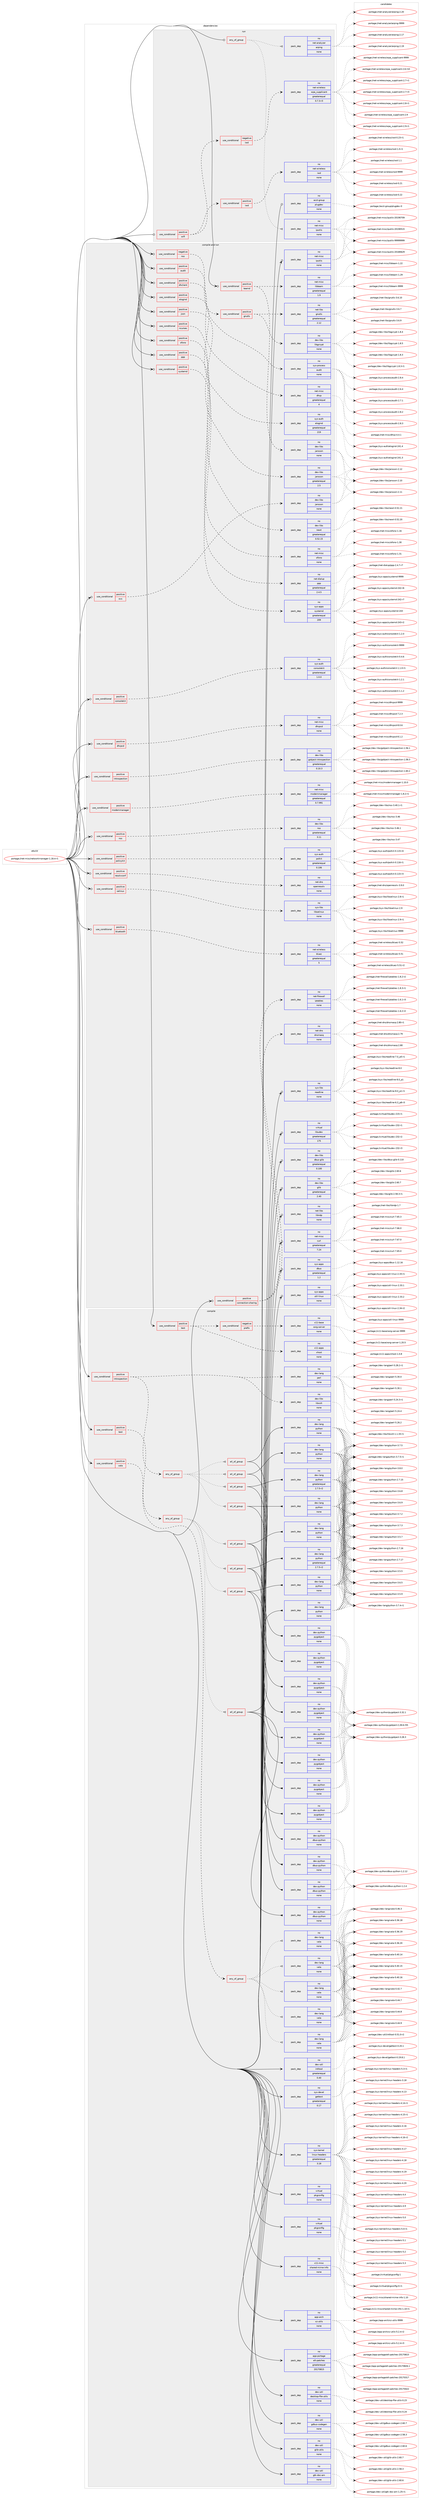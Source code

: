 digraph prolog {

# *************
# Graph options
# *************

newrank=true;
concentrate=true;
compound=true;
graph [rankdir=LR,fontname=Helvetica,fontsize=10,ranksep=1.5];#, ranksep=2.5, nodesep=0.2];
edge  [arrowhead=vee];
node  [fontname=Helvetica,fontsize=10];

# **********
# The ebuild
# **********

subgraph cluster_leftcol {
color=gray;
rank=same;
label=<<i>ebuild</i>>;
id [label="portage://net-misc/networkmanager-1.18.4-r1", color=red, width=4, href="../net-misc/networkmanager-1.18.4-r1.svg"];
}

# ****************
# The dependencies
# ****************

subgraph cluster_midcol {
color=gray;
label=<<i>dependencies</i>>;
subgraph cluster_compile {
fillcolor="#eeeeee";
style=filled;
label=<<i>compile</i>>;
subgraph cond92032 {
dependency367780 [label=<<TABLE BORDER="0" CELLBORDER="1" CELLSPACING="0" CELLPADDING="4"><TR><TD ROWSPAN="3" CELLPADDING="10">use_conditional</TD></TR><TR><TD>positive</TD></TR><TR><TD>introspection</TD></TR></TABLE>>, shape=none, color=red];
subgraph any5975 {
dependency367781 [label=<<TABLE BORDER="0" CELLBORDER="1" CELLSPACING="0" CELLPADDING="4"><TR><TD CELLPADDING="10">any_of_group</TD></TR></TABLE>>, shape=none, color=red];subgraph all165 {
dependency367782 [label=<<TABLE BORDER="0" CELLBORDER="1" CELLSPACING="0" CELLPADDING="4"><TR><TD CELLPADDING="10">all_of_group</TD></TR></TABLE>>, shape=none, color=red];subgraph pack269611 {
dependency367783 [label=<<TABLE BORDER="0" CELLBORDER="1" CELLSPACING="0" CELLPADDING="4" WIDTH="220"><TR><TD ROWSPAN="6" CELLPADDING="30">pack_dep</TD></TR><TR><TD WIDTH="110">no</TD></TR><TR><TD>dev-lang</TD></TR><TR><TD>python</TD></TR><TR><TD>none</TD></TR><TR><TD></TD></TR></TABLE>>, shape=none, color=blue];
}
dependency367782:e -> dependency367783:w [weight=20,style="solid",arrowhead="inv"];
subgraph pack269612 {
dependency367784 [label=<<TABLE BORDER="0" CELLBORDER="1" CELLSPACING="0" CELLPADDING="4" WIDTH="220"><TR><TD ROWSPAN="6" CELLPADDING="30">pack_dep</TD></TR><TR><TD WIDTH="110">no</TD></TR><TR><TD>dev-python</TD></TR><TR><TD>pygobject</TD></TR><TR><TD>none</TD></TR><TR><TD></TD></TR></TABLE>>, shape=none, color=blue];
}
dependency367782:e -> dependency367784:w [weight=20,style="solid",arrowhead="inv"];
}
dependency367781:e -> dependency367782:w [weight=20,style="dotted",arrowhead="oinv"];
subgraph all166 {
dependency367785 [label=<<TABLE BORDER="0" CELLBORDER="1" CELLSPACING="0" CELLPADDING="4"><TR><TD CELLPADDING="10">all_of_group</TD></TR></TABLE>>, shape=none, color=red];subgraph pack269613 {
dependency367786 [label=<<TABLE BORDER="0" CELLBORDER="1" CELLSPACING="0" CELLPADDING="4" WIDTH="220"><TR><TD ROWSPAN="6" CELLPADDING="30">pack_dep</TD></TR><TR><TD WIDTH="110">no</TD></TR><TR><TD>dev-lang</TD></TR><TR><TD>python</TD></TR><TR><TD>none</TD></TR><TR><TD></TD></TR></TABLE>>, shape=none, color=blue];
}
dependency367785:e -> dependency367786:w [weight=20,style="solid",arrowhead="inv"];
subgraph pack269614 {
dependency367787 [label=<<TABLE BORDER="0" CELLBORDER="1" CELLSPACING="0" CELLPADDING="4" WIDTH="220"><TR><TD ROWSPAN="6" CELLPADDING="30">pack_dep</TD></TR><TR><TD WIDTH="110">no</TD></TR><TR><TD>dev-python</TD></TR><TR><TD>pygobject</TD></TR><TR><TD>none</TD></TR><TR><TD></TD></TR></TABLE>>, shape=none, color=blue];
}
dependency367785:e -> dependency367787:w [weight=20,style="solid",arrowhead="inv"];
}
dependency367781:e -> dependency367785:w [weight=20,style="dotted",arrowhead="oinv"];
subgraph all167 {
dependency367788 [label=<<TABLE BORDER="0" CELLBORDER="1" CELLSPACING="0" CELLPADDING="4"><TR><TD CELLPADDING="10">all_of_group</TD></TR></TABLE>>, shape=none, color=red];subgraph pack269615 {
dependency367789 [label=<<TABLE BORDER="0" CELLBORDER="1" CELLSPACING="0" CELLPADDING="4" WIDTH="220"><TR><TD ROWSPAN="6" CELLPADDING="30">pack_dep</TD></TR><TR><TD WIDTH="110">no</TD></TR><TR><TD>dev-lang</TD></TR><TR><TD>python</TD></TR><TR><TD>none</TD></TR><TR><TD></TD></TR></TABLE>>, shape=none, color=blue];
}
dependency367788:e -> dependency367789:w [weight=20,style="solid",arrowhead="inv"];
subgraph pack269616 {
dependency367790 [label=<<TABLE BORDER="0" CELLBORDER="1" CELLSPACING="0" CELLPADDING="4" WIDTH="220"><TR><TD ROWSPAN="6" CELLPADDING="30">pack_dep</TD></TR><TR><TD WIDTH="110">no</TD></TR><TR><TD>dev-python</TD></TR><TR><TD>pygobject</TD></TR><TR><TD>none</TD></TR><TR><TD></TD></TR></TABLE>>, shape=none, color=blue];
}
dependency367788:e -> dependency367790:w [weight=20,style="solid",arrowhead="inv"];
}
dependency367781:e -> dependency367788:w [weight=20,style="dotted",arrowhead="oinv"];
subgraph all168 {
dependency367791 [label=<<TABLE BORDER="0" CELLBORDER="1" CELLSPACING="0" CELLPADDING="4"><TR><TD CELLPADDING="10">all_of_group</TD></TR></TABLE>>, shape=none, color=red];subgraph pack269617 {
dependency367792 [label=<<TABLE BORDER="0" CELLBORDER="1" CELLSPACING="0" CELLPADDING="4" WIDTH="220"><TR><TD ROWSPAN="6" CELLPADDING="30">pack_dep</TD></TR><TR><TD WIDTH="110">no</TD></TR><TR><TD>dev-lang</TD></TR><TR><TD>python</TD></TR><TR><TD>greaterequal</TD></TR><TR><TD>2.7.5-r2</TD></TR></TABLE>>, shape=none, color=blue];
}
dependency367791:e -> dependency367792:w [weight=20,style="solid",arrowhead="inv"];
subgraph pack269618 {
dependency367793 [label=<<TABLE BORDER="0" CELLBORDER="1" CELLSPACING="0" CELLPADDING="4" WIDTH="220"><TR><TD ROWSPAN="6" CELLPADDING="30">pack_dep</TD></TR><TR><TD WIDTH="110">no</TD></TR><TR><TD>dev-python</TD></TR><TR><TD>pygobject</TD></TR><TR><TD>none</TD></TR><TR><TD></TD></TR></TABLE>>, shape=none, color=blue];
}
dependency367791:e -> dependency367793:w [weight=20,style="solid",arrowhead="inv"];
}
dependency367781:e -> dependency367791:w [weight=20,style="dotted",arrowhead="oinv"];
}
dependency367780:e -> dependency367781:w [weight=20,style="dashed",arrowhead="vee"];
subgraph pack269619 {
dependency367794 [label=<<TABLE BORDER="0" CELLBORDER="1" CELLSPACING="0" CELLPADDING="4" WIDTH="220"><TR><TD ROWSPAN="6" CELLPADDING="30">pack_dep</TD></TR><TR><TD WIDTH="110">no</TD></TR><TR><TD>dev-lang</TD></TR><TR><TD>perl</TD></TR><TR><TD>none</TD></TR><TR><TD></TD></TR></TABLE>>, shape=none, color=blue];
}
dependency367780:e -> dependency367794:w [weight=20,style="dashed",arrowhead="vee"];
subgraph pack269620 {
dependency367795 [label=<<TABLE BORDER="0" CELLBORDER="1" CELLSPACING="0" CELLPADDING="4" WIDTH="220"><TR><TD ROWSPAN="6" CELLPADDING="30">pack_dep</TD></TR><TR><TD WIDTH="110">no</TD></TR><TR><TD>dev-libs</TD></TR><TR><TD>libxslt</TD></TR><TR><TD>none</TD></TR><TR><TD></TD></TR></TABLE>>, shape=none, color=blue];
}
dependency367780:e -> dependency367795:w [weight=20,style="dashed",arrowhead="vee"];
}
id:e -> dependency367780:w [weight=20,style="solid",arrowhead="vee"];
subgraph cond92033 {
dependency367796 [label=<<TABLE BORDER="0" CELLBORDER="1" CELLSPACING="0" CELLPADDING="4"><TR><TD ROWSPAN="3" CELLPADDING="10">use_conditional</TD></TR><TR><TD>positive</TD></TR><TR><TD>test</TD></TR></TABLE>>, shape=none, color=red];
subgraph any5976 {
dependency367797 [label=<<TABLE BORDER="0" CELLBORDER="1" CELLSPACING="0" CELLPADDING="4"><TR><TD CELLPADDING="10">any_of_group</TD></TR></TABLE>>, shape=none, color=red];subgraph all169 {
dependency367798 [label=<<TABLE BORDER="0" CELLBORDER="1" CELLSPACING="0" CELLPADDING="4"><TR><TD CELLPADDING="10">all_of_group</TD></TR></TABLE>>, shape=none, color=red];subgraph pack269621 {
dependency367799 [label=<<TABLE BORDER="0" CELLBORDER="1" CELLSPACING="0" CELLPADDING="4" WIDTH="220"><TR><TD ROWSPAN="6" CELLPADDING="30">pack_dep</TD></TR><TR><TD WIDTH="110">no</TD></TR><TR><TD>dev-lang</TD></TR><TR><TD>python</TD></TR><TR><TD>none</TD></TR><TR><TD></TD></TR></TABLE>>, shape=none, color=blue];
}
dependency367798:e -> dependency367799:w [weight=20,style="solid",arrowhead="inv"];
subgraph pack269622 {
dependency367800 [label=<<TABLE BORDER="0" CELLBORDER="1" CELLSPACING="0" CELLPADDING="4" WIDTH="220"><TR><TD ROWSPAN="6" CELLPADDING="30">pack_dep</TD></TR><TR><TD WIDTH="110">no</TD></TR><TR><TD>dev-python</TD></TR><TR><TD>dbus-python</TD></TR><TR><TD>none</TD></TR><TR><TD></TD></TR></TABLE>>, shape=none, color=blue];
}
dependency367798:e -> dependency367800:w [weight=20,style="solid",arrowhead="inv"];
subgraph pack269623 {
dependency367801 [label=<<TABLE BORDER="0" CELLBORDER="1" CELLSPACING="0" CELLPADDING="4" WIDTH="220"><TR><TD ROWSPAN="6" CELLPADDING="30">pack_dep</TD></TR><TR><TD WIDTH="110">no</TD></TR><TR><TD>dev-python</TD></TR><TR><TD>pygobject</TD></TR><TR><TD>none</TD></TR><TR><TD></TD></TR></TABLE>>, shape=none, color=blue];
}
dependency367798:e -> dependency367801:w [weight=20,style="solid",arrowhead="inv"];
}
dependency367797:e -> dependency367798:w [weight=20,style="dotted",arrowhead="oinv"];
subgraph all170 {
dependency367802 [label=<<TABLE BORDER="0" CELLBORDER="1" CELLSPACING="0" CELLPADDING="4"><TR><TD CELLPADDING="10">all_of_group</TD></TR></TABLE>>, shape=none, color=red];subgraph pack269624 {
dependency367803 [label=<<TABLE BORDER="0" CELLBORDER="1" CELLSPACING="0" CELLPADDING="4" WIDTH="220"><TR><TD ROWSPAN="6" CELLPADDING="30">pack_dep</TD></TR><TR><TD WIDTH="110">no</TD></TR><TR><TD>dev-lang</TD></TR><TR><TD>python</TD></TR><TR><TD>none</TD></TR><TR><TD></TD></TR></TABLE>>, shape=none, color=blue];
}
dependency367802:e -> dependency367803:w [weight=20,style="solid",arrowhead="inv"];
subgraph pack269625 {
dependency367804 [label=<<TABLE BORDER="0" CELLBORDER="1" CELLSPACING="0" CELLPADDING="4" WIDTH="220"><TR><TD ROWSPAN="6" CELLPADDING="30">pack_dep</TD></TR><TR><TD WIDTH="110">no</TD></TR><TR><TD>dev-python</TD></TR><TR><TD>dbus-python</TD></TR><TR><TD>none</TD></TR><TR><TD></TD></TR></TABLE>>, shape=none, color=blue];
}
dependency367802:e -> dependency367804:w [weight=20,style="solid",arrowhead="inv"];
subgraph pack269626 {
dependency367805 [label=<<TABLE BORDER="0" CELLBORDER="1" CELLSPACING="0" CELLPADDING="4" WIDTH="220"><TR><TD ROWSPAN="6" CELLPADDING="30">pack_dep</TD></TR><TR><TD WIDTH="110">no</TD></TR><TR><TD>dev-python</TD></TR><TR><TD>pygobject</TD></TR><TR><TD>none</TD></TR><TR><TD></TD></TR></TABLE>>, shape=none, color=blue];
}
dependency367802:e -> dependency367805:w [weight=20,style="solid",arrowhead="inv"];
}
dependency367797:e -> dependency367802:w [weight=20,style="dotted",arrowhead="oinv"];
subgraph all171 {
dependency367806 [label=<<TABLE BORDER="0" CELLBORDER="1" CELLSPACING="0" CELLPADDING="4"><TR><TD CELLPADDING="10">all_of_group</TD></TR></TABLE>>, shape=none, color=red];subgraph pack269627 {
dependency367807 [label=<<TABLE BORDER="0" CELLBORDER="1" CELLSPACING="0" CELLPADDING="4" WIDTH="220"><TR><TD ROWSPAN="6" CELLPADDING="30">pack_dep</TD></TR><TR><TD WIDTH="110">no</TD></TR><TR><TD>dev-lang</TD></TR><TR><TD>python</TD></TR><TR><TD>none</TD></TR><TR><TD></TD></TR></TABLE>>, shape=none, color=blue];
}
dependency367806:e -> dependency367807:w [weight=20,style="solid",arrowhead="inv"];
subgraph pack269628 {
dependency367808 [label=<<TABLE BORDER="0" CELLBORDER="1" CELLSPACING="0" CELLPADDING="4" WIDTH="220"><TR><TD ROWSPAN="6" CELLPADDING="30">pack_dep</TD></TR><TR><TD WIDTH="110">no</TD></TR><TR><TD>dev-python</TD></TR><TR><TD>dbus-python</TD></TR><TR><TD>none</TD></TR><TR><TD></TD></TR></TABLE>>, shape=none, color=blue];
}
dependency367806:e -> dependency367808:w [weight=20,style="solid",arrowhead="inv"];
subgraph pack269629 {
dependency367809 [label=<<TABLE BORDER="0" CELLBORDER="1" CELLSPACING="0" CELLPADDING="4" WIDTH="220"><TR><TD ROWSPAN="6" CELLPADDING="30">pack_dep</TD></TR><TR><TD WIDTH="110">no</TD></TR><TR><TD>dev-python</TD></TR><TR><TD>pygobject</TD></TR><TR><TD>none</TD></TR><TR><TD></TD></TR></TABLE>>, shape=none, color=blue];
}
dependency367806:e -> dependency367809:w [weight=20,style="solid",arrowhead="inv"];
}
dependency367797:e -> dependency367806:w [weight=20,style="dotted",arrowhead="oinv"];
subgraph all172 {
dependency367810 [label=<<TABLE BORDER="0" CELLBORDER="1" CELLSPACING="0" CELLPADDING="4"><TR><TD CELLPADDING="10">all_of_group</TD></TR></TABLE>>, shape=none, color=red];subgraph pack269630 {
dependency367811 [label=<<TABLE BORDER="0" CELLBORDER="1" CELLSPACING="0" CELLPADDING="4" WIDTH="220"><TR><TD ROWSPAN="6" CELLPADDING="30">pack_dep</TD></TR><TR><TD WIDTH="110">no</TD></TR><TR><TD>dev-lang</TD></TR><TR><TD>python</TD></TR><TR><TD>greaterequal</TD></TR><TR><TD>2.7.5-r2</TD></TR></TABLE>>, shape=none, color=blue];
}
dependency367810:e -> dependency367811:w [weight=20,style="solid",arrowhead="inv"];
subgraph pack269631 {
dependency367812 [label=<<TABLE BORDER="0" CELLBORDER="1" CELLSPACING="0" CELLPADDING="4" WIDTH="220"><TR><TD ROWSPAN="6" CELLPADDING="30">pack_dep</TD></TR><TR><TD WIDTH="110">no</TD></TR><TR><TD>dev-python</TD></TR><TR><TD>dbus-python</TD></TR><TR><TD>none</TD></TR><TR><TD></TD></TR></TABLE>>, shape=none, color=blue];
}
dependency367810:e -> dependency367812:w [weight=20,style="solid",arrowhead="inv"];
subgraph pack269632 {
dependency367813 [label=<<TABLE BORDER="0" CELLBORDER="1" CELLSPACING="0" CELLPADDING="4" WIDTH="220"><TR><TD ROWSPAN="6" CELLPADDING="30">pack_dep</TD></TR><TR><TD WIDTH="110">no</TD></TR><TR><TD>dev-python</TD></TR><TR><TD>pygobject</TD></TR><TR><TD>none</TD></TR><TR><TD></TD></TR></TABLE>>, shape=none, color=blue];
}
dependency367810:e -> dependency367813:w [weight=20,style="solid",arrowhead="inv"];
}
dependency367797:e -> dependency367810:w [weight=20,style="dotted",arrowhead="oinv"];
}
dependency367796:e -> dependency367797:w [weight=20,style="dashed",arrowhead="vee"];
}
id:e -> dependency367796:w [weight=20,style="solid",arrowhead="vee"];
subgraph cond92034 {
dependency367814 [label=<<TABLE BORDER="0" CELLBORDER="1" CELLSPACING="0" CELLPADDING="4"><TR><TD ROWSPAN="3" CELLPADDING="10">use_conditional</TD></TR><TR><TD>positive</TD></TR><TR><TD>test</TD></TR></TABLE>>, shape=none, color=red];
subgraph cond92035 {
dependency367815 [label=<<TABLE BORDER="0" CELLBORDER="1" CELLSPACING="0" CELLPADDING="4"><TR><TD ROWSPAN="3" CELLPADDING="10">use_conditional</TD></TR><TR><TD>negative</TD></TR><TR><TD>prefix</TD></TR></TABLE>>, shape=none, color=red];
subgraph pack269633 {
dependency367816 [label=<<TABLE BORDER="0" CELLBORDER="1" CELLSPACING="0" CELLPADDING="4" WIDTH="220"><TR><TD ROWSPAN="6" CELLPADDING="30">pack_dep</TD></TR><TR><TD WIDTH="110">no</TD></TR><TR><TD>x11-base</TD></TR><TR><TD>xorg-server</TD></TR><TR><TD>none</TD></TR><TR><TD></TD></TR></TABLE>>, shape=none, color=blue];
}
dependency367815:e -> dependency367816:w [weight=20,style="dashed",arrowhead="vee"];
}
dependency367814:e -> dependency367815:w [weight=20,style="dashed",arrowhead="vee"];
subgraph pack269634 {
dependency367817 [label=<<TABLE BORDER="0" CELLBORDER="1" CELLSPACING="0" CELLPADDING="4" WIDTH="220"><TR><TD ROWSPAN="6" CELLPADDING="30">pack_dep</TD></TR><TR><TD WIDTH="110">no</TD></TR><TR><TD>x11-apps</TD></TR><TR><TD>xhost</TD></TR><TR><TD>none</TD></TR><TR><TD></TD></TR></TABLE>>, shape=none, color=blue];
}
dependency367814:e -> dependency367817:w [weight=20,style="dashed",arrowhead="vee"];
}
id:e -> dependency367814:w [weight=20,style="solid",arrowhead="vee"];
subgraph cond92036 {
dependency367818 [label=<<TABLE BORDER="0" CELLBORDER="1" CELLSPACING="0" CELLPADDING="4"><TR><TD ROWSPAN="3" CELLPADDING="10">use_conditional</TD></TR><TR><TD>positive</TD></TR><TR><TD>vala</TD></TR></TABLE>>, shape=none, color=red];
subgraph any5977 {
dependency367819 [label=<<TABLE BORDER="0" CELLBORDER="1" CELLSPACING="0" CELLPADDING="4"><TR><TD CELLPADDING="10">any_of_group</TD></TR></TABLE>>, shape=none, color=red];subgraph pack269635 {
dependency367820 [label=<<TABLE BORDER="0" CELLBORDER="1" CELLSPACING="0" CELLPADDING="4" WIDTH="220"><TR><TD ROWSPAN="6" CELLPADDING="30">pack_dep</TD></TR><TR><TD WIDTH="110">no</TD></TR><TR><TD>dev-lang</TD></TR><TR><TD>vala</TD></TR><TR><TD>none</TD></TR><TR><TD></TD></TR></TABLE>>, shape=none, color=blue];
}
dependency367819:e -> dependency367820:w [weight=20,style="dotted",arrowhead="oinv"];
subgraph pack269636 {
dependency367821 [label=<<TABLE BORDER="0" CELLBORDER="1" CELLSPACING="0" CELLPADDING="4" WIDTH="220"><TR><TD ROWSPAN="6" CELLPADDING="30">pack_dep</TD></TR><TR><TD WIDTH="110">no</TD></TR><TR><TD>dev-lang</TD></TR><TR><TD>vala</TD></TR><TR><TD>none</TD></TR><TR><TD></TD></TR></TABLE>>, shape=none, color=blue];
}
dependency367819:e -> dependency367821:w [weight=20,style="dotted",arrowhead="oinv"];
subgraph pack269637 {
dependency367822 [label=<<TABLE BORDER="0" CELLBORDER="1" CELLSPACING="0" CELLPADDING="4" WIDTH="220"><TR><TD ROWSPAN="6" CELLPADDING="30">pack_dep</TD></TR><TR><TD WIDTH="110">no</TD></TR><TR><TD>dev-lang</TD></TR><TR><TD>vala</TD></TR><TR><TD>none</TD></TR><TR><TD></TD></TR></TABLE>>, shape=none, color=blue];
}
dependency367819:e -> dependency367822:w [weight=20,style="dotted",arrowhead="oinv"];
subgraph pack269638 {
dependency367823 [label=<<TABLE BORDER="0" CELLBORDER="1" CELLSPACING="0" CELLPADDING="4" WIDTH="220"><TR><TD ROWSPAN="6" CELLPADDING="30">pack_dep</TD></TR><TR><TD WIDTH="110">no</TD></TR><TR><TD>dev-lang</TD></TR><TR><TD>vala</TD></TR><TR><TD>none</TD></TR><TR><TD></TD></TR></TABLE>>, shape=none, color=blue];
}
dependency367819:e -> dependency367823:w [weight=20,style="dotted",arrowhead="oinv"];
subgraph pack269639 {
dependency367824 [label=<<TABLE BORDER="0" CELLBORDER="1" CELLSPACING="0" CELLPADDING="4" WIDTH="220"><TR><TD ROWSPAN="6" CELLPADDING="30">pack_dep</TD></TR><TR><TD WIDTH="110">no</TD></TR><TR><TD>dev-lang</TD></TR><TR><TD>vala</TD></TR><TR><TD>none</TD></TR><TR><TD></TD></TR></TABLE>>, shape=none, color=blue];
}
dependency367819:e -> dependency367824:w [weight=20,style="dotted",arrowhead="oinv"];
}
dependency367818:e -> dependency367819:w [weight=20,style="dashed",arrowhead="vee"];
}
id:e -> dependency367818:w [weight=20,style="solid",arrowhead="vee"];
subgraph pack269640 {
dependency367825 [label=<<TABLE BORDER="0" CELLBORDER="1" CELLSPACING="0" CELLPADDING="4" WIDTH="220"><TR><TD ROWSPAN="6" CELLPADDING="30">pack_dep</TD></TR><TR><TD WIDTH="110">no</TD></TR><TR><TD>app-arch</TD></TR><TR><TD>xz-utils</TD></TR><TR><TD>none</TD></TR><TR><TD></TD></TR></TABLE>>, shape=none, color=blue];
}
id:e -> dependency367825:w [weight=20,style="solid",arrowhead="vee"];
subgraph pack269641 {
dependency367826 [label=<<TABLE BORDER="0" CELLBORDER="1" CELLSPACING="0" CELLPADDING="4" WIDTH="220"><TR><TD ROWSPAN="6" CELLPADDING="30">pack_dep</TD></TR><TR><TD WIDTH="110">no</TD></TR><TR><TD>app-portage</TD></TR><TR><TD>elt-patches</TD></TR><TR><TD>greaterequal</TD></TR><TR><TD>20170815</TD></TR></TABLE>>, shape=none, color=blue];
}
id:e -> dependency367826:w [weight=20,style="solid",arrowhead="vee"];
subgraph pack269642 {
dependency367827 [label=<<TABLE BORDER="0" CELLBORDER="1" CELLSPACING="0" CELLPADDING="4" WIDTH="220"><TR><TD ROWSPAN="6" CELLPADDING="30">pack_dep</TD></TR><TR><TD WIDTH="110">no</TD></TR><TR><TD>dev-util</TD></TR><TR><TD>desktop-file-utils</TD></TR><TR><TD>none</TD></TR><TR><TD></TD></TR></TABLE>>, shape=none, color=blue];
}
id:e -> dependency367827:w [weight=20,style="solid",arrowhead="vee"];
subgraph pack269643 {
dependency367828 [label=<<TABLE BORDER="0" CELLBORDER="1" CELLSPACING="0" CELLPADDING="4" WIDTH="220"><TR><TD ROWSPAN="6" CELLPADDING="30">pack_dep</TD></TR><TR><TD WIDTH="110">no</TD></TR><TR><TD>dev-util</TD></TR><TR><TD>gdbus-codegen</TD></TR><TR><TD>none</TD></TR><TR><TD></TD></TR></TABLE>>, shape=none, color=blue];
}
id:e -> dependency367828:w [weight=20,style="solid",arrowhead="vee"];
subgraph pack269644 {
dependency367829 [label=<<TABLE BORDER="0" CELLBORDER="1" CELLSPACING="0" CELLPADDING="4" WIDTH="220"><TR><TD ROWSPAN="6" CELLPADDING="30">pack_dep</TD></TR><TR><TD WIDTH="110">no</TD></TR><TR><TD>dev-util</TD></TR><TR><TD>glib-utils</TD></TR><TR><TD>none</TD></TR><TR><TD></TD></TR></TABLE>>, shape=none, color=blue];
}
id:e -> dependency367829:w [weight=20,style="solid",arrowhead="vee"];
subgraph pack269645 {
dependency367830 [label=<<TABLE BORDER="0" CELLBORDER="1" CELLSPACING="0" CELLPADDING="4" WIDTH="220"><TR><TD ROWSPAN="6" CELLPADDING="30">pack_dep</TD></TR><TR><TD WIDTH="110">no</TD></TR><TR><TD>dev-util</TD></TR><TR><TD>gtk-doc-am</TD></TR><TR><TD>none</TD></TR><TR><TD></TD></TR></TABLE>>, shape=none, color=blue];
}
id:e -> dependency367830:w [weight=20,style="solid",arrowhead="vee"];
subgraph pack269646 {
dependency367831 [label=<<TABLE BORDER="0" CELLBORDER="1" CELLSPACING="0" CELLPADDING="4" WIDTH="220"><TR><TD ROWSPAN="6" CELLPADDING="30">pack_dep</TD></TR><TR><TD WIDTH="110">no</TD></TR><TR><TD>dev-util</TD></TR><TR><TD>intltool</TD></TR><TR><TD>greaterequal</TD></TR><TR><TD>0.40</TD></TR></TABLE>>, shape=none, color=blue];
}
id:e -> dependency367831:w [weight=20,style="solid",arrowhead="vee"];
subgraph pack269647 {
dependency367832 [label=<<TABLE BORDER="0" CELLBORDER="1" CELLSPACING="0" CELLPADDING="4" WIDTH="220"><TR><TD ROWSPAN="6" CELLPADDING="30">pack_dep</TD></TR><TR><TD WIDTH="110">no</TD></TR><TR><TD>sys-devel</TD></TR><TR><TD>gettext</TD></TR><TR><TD>greaterequal</TD></TR><TR><TD>0.17</TD></TR></TABLE>>, shape=none, color=blue];
}
id:e -> dependency367832:w [weight=20,style="solid",arrowhead="vee"];
subgraph pack269648 {
dependency367833 [label=<<TABLE BORDER="0" CELLBORDER="1" CELLSPACING="0" CELLPADDING="4" WIDTH="220"><TR><TD ROWSPAN="6" CELLPADDING="30">pack_dep</TD></TR><TR><TD WIDTH="110">no</TD></TR><TR><TD>sys-kernel</TD></TR><TR><TD>linux-headers</TD></TR><TR><TD>greaterequal</TD></TR><TR><TD>3.18</TD></TR></TABLE>>, shape=none, color=blue];
}
id:e -> dependency367833:w [weight=20,style="solid",arrowhead="vee"];
subgraph pack269649 {
dependency367834 [label=<<TABLE BORDER="0" CELLBORDER="1" CELLSPACING="0" CELLPADDING="4" WIDTH="220"><TR><TD ROWSPAN="6" CELLPADDING="30">pack_dep</TD></TR><TR><TD WIDTH="110">no</TD></TR><TR><TD>virtual</TD></TR><TR><TD>pkgconfig</TD></TR><TR><TD>none</TD></TR><TR><TD></TD></TR></TABLE>>, shape=none, color=blue];
}
id:e -> dependency367834:w [weight=20,style="solid",arrowhead="vee"];
subgraph pack269650 {
dependency367835 [label=<<TABLE BORDER="0" CELLBORDER="1" CELLSPACING="0" CELLPADDING="4" WIDTH="220"><TR><TD ROWSPAN="6" CELLPADDING="30">pack_dep</TD></TR><TR><TD WIDTH="110">no</TD></TR><TR><TD>virtual</TD></TR><TR><TD>pkgconfig</TD></TR><TR><TD>none</TD></TR><TR><TD></TD></TR></TABLE>>, shape=none, color=blue];
}
id:e -> dependency367835:w [weight=20,style="solid",arrowhead="vee"];
subgraph pack269651 {
dependency367836 [label=<<TABLE BORDER="0" CELLBORDER="1" CELLSPACING="0" CELLPADDING="4" WIDTH="220"><TR><TD ROWSPAN="6" CELLPADDING="30">pack_dep</TD></TR><TR><TD WIDTH="110">no</TD></TR><TR><TD>x11-misc</TD></TR><TR><TD>shared-mime-info</TD></TR><TR><TD>none</TD></TR><TR><TD></TD></TR></TABLE>>, shape=none, color=blue];
}
id:e -> dependency367836:w [weight=20,style="solid",arrowhead="vee"];
}
subgraph cluster_compileandrun {
fillcolor="#eeeeee";
style=filled;
label=<<i>compile and run</i>>;
subgraph cond92037 {
dependency367837 [label=<<TABLE BORDER="0" CELLBORDER="1" CELLSPACING="0" CELLPADDING="4"><TR><TD ROWSPAN="3" CELLPADDING="10">use_conditional</TD></TR><TR><TD>negative</TD></TR><TR><TD>nss</TD></TR></TABLE>>, shape=none, color=red];
subgraph cond92038 {
dependency367838 [label=<<TABLE BORDER="0" CELLBORDER="1" CELLSPACING="0" CELLPADDING="4"><TR><TD ROWSPAN="3" CELLPADDING="10">use_conditional</TD></TR><TR><TD>positive</TD></TR><TR><TD>gnutls</TD></TR></TABLE>>, shape=none, color=red];
subgraph pack269652 {
dependency367839 [label=<<TABLE BORDER="0" CELLBORDER="1" CELLSPACING="0" CELLPADDING="4" WIDTH="220"><TR><TD ROWSPAN="6" CELLPADDING="30">pack_dep</TD></TR><TR><TD WIDTH="110">no</TD></TR><TR><TD>dev-libs</TD></TR><TR><TD>libgcrypt</TD></TR><TR><TD>none</TD></TR><TR><TD></TD></TR></TABLE>>, shape=none, color=blue];
}
dependency367838:e -> dependency367839:w [weight=20,style="dashed",arrowhead="vee"];
subgraph pack269653 {
dependency367840 [label=<<TABLE BORDER="0" CELLBORDER="1" CELLSPACING="0" CELLPADDING="4" WIDTH="220"><TR><TD ROWSPAN="6" CELLPADDING="30">pack_dep</TD></TR><TR><TD WIDTH="110">no</TD></TR><TR><TD>net-libs</TD></TR><TR><TD>gnutls</TD></TR><TR><TD>greaterequal</TD></TR><TR><TD>2.12</TD></TR></TABLE>>, shape=none, color=blue];
}
dependency367838:e -> dependency367840:w [weight=20,style="dashed",arrowhead="vee"];
}
dependency367837:e -> dependency367838:w [weight=20,style="dashed",arrowhead="vee"];
}
id:e -> dependency367837:w [weight=20,style="solid",arrowhead="odotvee"];
subgraph cond92039 {
dependency367841 [label=<<TABLE BORDER="0" CELLBORDER="1" CELLSPACING="0" CELLPADDING="4"><TR><TD ROWSPAN="3" CELLPADDING="10">use_conditional</TD></TR><TR><TD>positive</TD></TR><TR><TD>audit</TD></TR></TABLE>>, shape=none, color=red];
subgraph pack269654 {
dependency367842 [label=<<TABLE BORDER="0" CELLBORDER="1" CELLSPACING="0" CELLPADDING="4" WIDTH="220"><TR><TD ROWSPAN="6" CELLPADDING="30">pack_dep</TD></TR><TR><TD WIDTH="110">no</TD></TR><TR><TD>sys-process</TD></TR><TR><TD>audit</TD></TR><TR><TD>none</TD></TR><TR><TD></TD></TR></TABLE>>, shape=none, color=blue];
}
dependency367841:e -> dependency367842:w [weight=20,style="dashed",arrowhead="vee"];
}
id:e -> dependency367841:w [weight=20,style="solid",arrowhead="odotvee"];
subgraph cond92040 {
dependency367843 [label=<<TABLE BORDER="0" CELLBORDER="1" CELLSPACING="0" CELLPADDING="4"><TR><TD ROWSPAN="3" CELLPADDING="10">use_conditional</TD></TR><TR><TD>positive</TD></TR><TR><TD>bluetooth</TD></TR></TABLE>>, shape=none, color=red];
subgraph pack269655 {
dependency367844 [label=<<TABLE BORDER="0" CELLBORDER="1" CELLSPACING="0" CELLPADDING="4" WIDTH="220"><TR><TD ROWSPAN="6" CELLPADDING="30">pack_dep</TD></TR><TR><TD WIDTH="110">no</TD></TR><TR><TD>net-wireless</TD></TR><TR><TD>bluez</TD></TR><TR><TD>greaterequal</TD></TR><TR><TD>5</TD></TR></TABLE>>, shape=none, color=blue];
}
dependency367843:e -> dependency367844:w [weight=20,style="dashed",arrowhead="vee"];
}
id:e -> dependency367843:w [weight=20,style="solid",arrowhead="odotvee"];
subgraph cond92041 {
dependency367845 [label=<<TABLE BORDER="0" CELLBORDER="1" CELLSPACING="0" CELLPADDING="4"><TR><TD ROWSPAN="3" CELLPADDING="10">use_conditional</TD></TR><TR><TD>positive</TD></TR><TR><TD>connection-sharing</TD></TR></TABLE>>, shape=none, color=red];
subgraph pack269656 {
dependency367846 [label=<<TABLE BORDER="0" CELLBORDER="1" CELLSPACING="0" CELLPADDING="4" WIDTH="220"><TR><TD ROWSPAN="6" CELLPADDING="30">pack_dep</TD></TR><TR><TD WIDTH="110">no</TD></TR><TR><TD>net-dns</TD></TR><TR><TD>dnsmasq</TD></TR><TR><TD>none</TD></TR><TR><TD></TD></TR></TABLE>>, shape=none, color=blue];
}
dependency367845:e -> dependency367846:w [weight=20,style="dashed",arrowhead="vee"];
subgraph pack269657 {
dependency367847 [label=<<TABLE BORDER="0" CELLBORDER="1" CELLSPACING="0" CELLPADDING="4" WIDTH="220"><TR><TD ROWSPAN="6" CELLPADDING="30">pack_dep</TD></TR><TR><TD WIDTH="110">no</TD></TR><TR><TD>net-firewall</TD></TR><TR><TD>iptables</TD></TR><TR><TD>none</TD></TR><TR><TD></TD></TR></TABLE>>, shape=none, color=blue];
}
dependency367845:e -> dependency367847:w [weight=20,style="dashed",arrowhead="vee"];
}
id:e -> dependency367845:w [weight=20,style="solid",arrowhead="odotvee"];
subgraph cond92042 {
dependency367848 [label=<<TABLE BORDER="0" CELLBORDER="1" CELLSPACING="0" CELLPADDING="4"><TR><TD ROWSPAN="3" CELLPADDING="10">use_conditional</TD></TR><TR><TD>positive</TD></TR><TR><TD>consolekit</TD></TR></TABLE>>, shape=none, color=red];
subgraph pack269658 {
dependency367849 [label=<<TABLE BORDER="0" CELLBORDER="1" CELLSPACING="0" CELLPADDING="4" WIDTH="220"><TR><TD ROWSPAN="6" CELLPADDING="30">pack_dep</TD></TR><TR><TD WIDTH="110">no</TD></TR><TR><TD>sys-auth</TD></TR><TR><TD>consolekit</TD></TR><TR><TD>greaterequal</TD></TR><TR><TD>1.0.0</TD></TR></TABLE>>, shape=none, color=blue];
}
dependency367848:e -> dependency367849:w [weight=20,style="dashed",arrowhead="vee"];
}
id:e -> dependency367848:w [weight=20,style="solid",arrowhead="odotvee"];
subgraph cond92043 {
dependency367850 [label=<<TABLE BORDER="0" CELLBORDER="1" CELLSPACING="0" CELLPADDING="4"><TR><TD ROWSPAN="3" CELLPADDING="10">use_conditional</TD></TR><TR><TD>positive</TD></TR><TR><TD>dhclient</TD></TR></TABLE>>, shape=none, color=red];
subgraph pack269659 {
dependency367851 [label=<<TABLE BORDER="0" CELLBORDER="1" CELLSPACING="0" CELLPADDING="4" WIDTH="220"><TR><TD ROWSPAN="6" CELLPADDING="30">pack_dep</TD></TR><TR><TD WIDTH="110">no</TD></TR><TR><TD>net-misc</TD></TR><TR><TD>dhcp</TD></TR><TR><TD>greaterequal</TD></TR><TR><TD>4</TD></TR></TABLE>>, shape=none, color=blue];
}
dependency367850:e -> dependency367851:w [weight=20,style="dashed",arrowhead="vee"];
}
id:e -> dependency367850:w [weight=20,style="solid",arrowhead="odotvee"];
subgraph cond92044 {
dependency367852 [label=<<TABLE BORDER="0" CELLBORDER="1" CELLSPACING="0" CELLPADDING="4"><TR><TD ROWSPAN="3" CELLPADDING="10">use_conditional</TD></TR><TR><TD>positive</TD></TR><TR><TD>dhcpcd</TD></TR></TABLE>>, shape=none, color=red];
subgraph pack269660 {
dependency367853 [label=<<TABLE BORDER="0" CELLBORDER="1" CELLSPACING="0" CELLPADDING="4" WIDTH="220"><TR><TD ROWSPAN="6" CELLPADDING="30">pack_dep</TD></TR><TR><TD WIDTH="110">no</TD></TR><TR><TD>net-misc</TD></TR><TR><TD>dhcpcd</TD></TR><TR><TD>none</TD></TR><TR><TD></TD></TR></TABLE>>, shape=none, color=blue];
}
dependency367852:e -> dependency367853:w [weight=20,style="dashed",arrowhead="vee"];
}
id:e -> dependency367852:w [weight=20,style="solid",arrowhead="odotvee"];
subgraph cond92045 {
dependency367854 [label=<<TABLE BORDER="0" CELLBORDER="1" CELLSPACING="0" CELLPADDING="4"><TR><TD ROWSPAN="3" CELLPADDING="10">use_conditional</TD></TR><TR><TD>positive</TD></TR><TR><TD>elogind</TD></TR></TABLE>>, shape=none, color=red];
subgraph pack269661 {
dependency367855 [label=<<TABLE BORDER="0" CELLBORDER="1" CELLSPACING="0" CELLPADDING="4" WIDTH="220"><TR><TD ROWSPAN="6" CELLPADDING="30">pack_dep</TD></TR><TR><TD WIDTH="110">no</TD></TR><TR><TD>sys-auth</TD></TR><TR><TD>elogind</TD></TR><TR><TD>greaterequal</TD></TR><TR><TD>219</TD></TR></TABLE>>, shape=none, color=blue];
}
dependency367854:e -> dependency367855:w [weight=20,style="dashed",arrowhead="vee"];
}
id:e -> dependency367854:w [weight=20,style="solid",arrowhead="odotvee"];
subgraph cond92046 {
dependency367856 [label=<<TABLE BORDER="0" CELLBORDER="1" CELLSPACING="0" CELLPADDING="4"><TR><TD ROWSPAN="3" CELLPADDING="10">use_conditional</TD></TR><TR><TD>positive</TD></TR><TR><TD>introspection</TD></TR></TABLE>>, shape=none, color=red];
subgraph pack269662 {
dependency367857 [label=<<TABLE BORDER="0" CELLBORDER="1" CELLSPACING="0" CELLPADDING="4" WIDTH="220"><TR><TD ROWSPAN="6" CELLPADDING="30">pack_dep</TD></TR><TR><TD WIDTH="110">no</TD></TR><TR><TD>dev-libs</TD></TR><TR><TD>gobject-introspection</TD></TR><TR><TD>greaterequal</TD></TR><TR><TD>0.10.3</TD></TR></TABLE>>, shape=none, color=blue];
}
dependency367856:e -> dependency367857:w [weight=20,style="dashed",arrowhead="vee"];
}
id:e -> dependency367856:w [weight=20,style="solid",arrowhead="odotvee"];
subgraph cond92047 {
dependency367858 [label=<<TABLE BORDER="0" CELLBORDER="1" CELLSPACING="0" CELLPADDING="4"><TR><TD ROWSPAN="3" CELLPADDING="10">use_conditional</TD></TR><TR><TD>positive</TD></TR><TR><TD>json</TD></TR></TABLE>>, shape=none, color=red];
subgraph pack269663 {
dependency367859 [label=<<TABLE BORDER="0" CELLBORDER="1" CELLSPACING="0" CELLPADDING="4" WIDTH="220"><TR><TD ROWSPAN="6" CELLPADDING="30">pack_dep</TD></TR><TR><TD WIDTH="110">no</TD></TR><TR><TD>dev-libs</TD></TR><TR><TD>jansson</TD></TR><TR><TD>greaterequal</TD></TR><TR><TD>2.5</TD></TR></TABLE>>, shape=none, color=blue];
}
dependency367858:e -> dependency367859:w [weight=20,style="dashed",arrowhead="vee"];
}
id:e -> dependency367858:w [weight=20,style="solid",arrowhead="odotvee"];
subgraph cond92048 {
dependency367860 [label=<<TABLE BORDER="0" CELLBORDER="1" CELLSPACING="0" CELLPADDING="4"><TR><TD ROWSPAN="3" CELLPADDING="10">use_conditional</TD></TR><TR><TD>positive</TD></TR><TR><TD>modemmanager</TD></TR></TABLE>>, shape=none, color=red];
subgraph pack269664 {
dependency367861 [label=<<TABLE BORDER="0" CELLBORDER="1" CELLSPACING="0" CELLPADDING="4" WIDTH="220"><TR><TD ROWSPAN="6" CELLPADDING="30">pack_dep</TD></TR><TR><TD WIDTH="110">no</TD></TR><TR><TD>net-misc</TD></TR><TR><TD>modemmanager</TD></TR><TR><TD>greaterequal</TD></TR><TR><TD>0.7.991</TD></TR></TABLE>>, shape=none, color=blue];
}
dependency367860:e -> dependency367861:w [weight=20,style="dashed",arrowhead="vee"];
}
id:e -> dependency367860:w [weight=20,style="solid",arrowhead="odotvee"];
subgraph cond92049 {
dependency367862 [label=<<TABLE BORDER="0" CELLBORDER="1" CELLSPACING="0" CELLPADDING="4"><TR><TD ROWSPAN="3" CELLPADDING="10">use_conditional</TD></TR><TR><TD>positive</TD></TR><TR><TD>ncurses</TD></TR></TABLE>>, shape=none, color=red];
subgraph pack269665 {
dependency367863 [label=<<TABLE BORDER="0" CELLBORDER="1" CELLSPACING="0" CELLPADDING="4" WIDTH="220"><TR><TD ROWSPAN="6" CELLPADDING="30">pack_dep</TD></TR><TR><TD WIDTH="110">no</TD></TR><TR><TD>dev-libs</TD></TR><TR><TD>newt</TD></TR><TR><TD>greaterequal</TD></TR><TR><TD>0.52.15</TD></TR></TABLE>>, shape=none, color=blue];
}
dependency367862:e -> dependency367863:w [weight=20,style="dashed",arrowhead="vee"];
}
id:e -> dependency367862:w [weight=20,style="solid",arrowhead="odotvee"];
subgraph cond92050 {
dependency367864 [label=<<TABLE BORDER="0" CELLBORDER="1" CELLSPACING="0" CELLPADDING="4"><TR><TD ROWSPAN="3" CELLPADDING="10">use_conditional</TD></TR><TR><TD>positive</TD></TR><TR><TD>nss</TD></TR></TABLE>>, shape=none, color=red];
subgraph pack269666 {
dependency367865 [label=<<TABLE BORDER="0" CELLBORDER="1" CELLSPACING="0" CELLPADDING="4" WIDTH="220"><TR><TD ROWSPAN="6" CELLPADDING="30">pack_dep</TD></TR><TR><TD WIDTH="110">no</TD></TR><TR><TD>dev-libs</TD></TR><TR><TD>nss</TD></TR><TR><TD>greaterequal</TD></TR><TR><TD>3.11</TD></TR></TABLE>>, shape=none, color=blue];
}
dependency367864:e -> dependency367865:w [weight=20,style="dashed",arrowhead="vee"];
}
id:e -> dependency367864:w [weight=20,style="solid",arrowhead="odotvee"];
subgraph cond92051 {
dependency367866 [label=<<TABLE BORDER="0" CELLBORDER="1" CELLSPACING="0" CELLPADDING="4"><TR><TD ROWSPAN="3" CELLPADDING="10">use_conditional</TD></TR><TR><TD>positive</TD></TR><TR><TD>ofono</TD></TR></TABLE>>, shape=none, color=red];
subgraph pack269667 {
dependency367867 [label=<<TABLE BORDER="0" CELLBORDER="1" CELLSPACING="0" CELLPADDING="4" WIDTH="220"><TR><TD ROWSPAN="6" CELLPADDING="30">pack_dep</TD></TR><TR><TD WIDTH="110">no</TD></TR><TR><TD>net-misc</TD></TR><TR><TD>ofono</TD></TR><TR><TD>none</TD></TR><TR><TD></TD></TR></TABLE>>, shape=none, color=blue];
}
dependency367866:e -> dependency367867:w [weight=20,style="dashed",arrowhead="vee"];
}
id:e -> dependency367866:w [weight=20,style="solid",arrowhead="odotvee"];
subgraph cond92052 {
dependency367868 [label=<<TABLE BORDER="0" CELLBORDER="1" CELLSPACING="0" CELLPADDING="4"><TR><TD ROWSPAN="3" CELLPADDING="10">use_conditional</TD></TR><TR><TD>positive</TD></TR><TR><TD>ovs</TD></TR></TABLE>>, shape=none, color=red];
subgraph pack269668 {
dependency367869 [label=<<TABLE BORDER="0" CELLBORDER="1" CELLSPACING="0" CELLPADDING="4" WIDTH="220"><TR><TD ROWSPAN="6" CELLPADDING="30">pack_dep</TD></TR><TR><TD WIDTH="110">no</TD></TR><TR><TD>dev-libs</TD></TR><TR><TD>jansson</TD></TR><TR><TD>none</TD></TR><TR><TD></TD></TR></TABLE>>, shape=none, color=blue];
}
dependency367868:e -> dependency367869:w [weight=20,style="dashed",arrowhead="vee"];
}
id:e -> dependency367868:w [weight=20,style="solid",arrowhead="odotvee"];
subgraph cond92053 {
dependency367870 [label=<<TABLE BORDER="0" CELLBORDER="1" CELLSPACING="0" CELLPADDING="4"><TR><TD ROWSPAN="3" CELLPADDING="10">use_conditional</TD></TR><TR><TD>positive</TD></TR><TR><TD>policykit</TD></TR></TABLE>>, shape=none, color=red];
subgraph pack269669 {
dependency367871 [label=<<TABLE BORDER="0" CELLBORDER="1" CELLSPACING="0" CELLPADDING="4" WIDTH="220"><TR><TD ROWSPAN="6" CELLPADDING="30">pack_dep</TD></TR><TR><TD WIDTH="110">no</TD></TR><TR><TD>sys-auth</TD></TR><TR><TD>polkit</TD></TR><TR><TD>greaterequal</TD></TR><TR><TD>0.106</TD></TR></TABLE>>, shape=none, color=blue];
}
dependency367870:e -> dependency367871:w [weight=20,style="dashed",arrowhead="vee"];
}
id:e -> dependency367870:w [weight=20,style="solid",arrowhead="odotvee"];
subgraph cond92054 {
dependency367872 [label=<<TABLE BORDER="0" CELLBORDER="1" CELLSPACING="0" CELLPADDING="4"><TR><TD ROWSPAN="3" CELLPADDING="10">use_conditional</TD></TR><TR><TD>positive</TD></TR><TR><TD>ppp</TD></TR></TABLE>>, shape=none, color=red];
subgraph pack269670 {
dependency367873 [label=<<TABLE BORDER="0" CELLBORDER="1" CELLSPACING="0" CELLPADDING="4" WIDTH="220"><TR><TD ROWSPAN="6" CELLPADDING="30">pack_dep</TD></TR><TR><TD WIDTH="110">no</TD></TR><TR><TD>net-dialup</TD></TR><TR><TD>ppp</TD></TR><TR><TD>greaterequal</TD></TR><TR><TD>2.4.5</TD></TR></TABLE>>, shape=none, color=blue];
}
dependency367872:e -> dependency367873:w [weight=20,style="dashed",arrowhead="vee"];
}
id:e -> dependency367872:w [weight=20,style="solid",arrowhead="odotvee"];
subgraph cond92055 {
dependency367874 [label=<<TABLE BORDER="0" CELLBORDER="1" CELLSPACING="0" CELLPADDING="4"><TR><TD ROWSPAN="3" CELLPADDING="10">use_conditional</TD></TR><TR><TD>positive</TD></TR><TR><TD>resolvconf</TD></TR></TABLE>>, shape=none, color=red];
subgraph pack269671 {
dependency367875 [label=<<TABLE BORDER="0" CELLBORDER="1" CELLSPACING="0" CELLPADDING="4" WIDTH="220"><TR><TD ROWSPAN="6" CELLPADDING="30">pack_dep</TD></TR><TR><TD WIDTH="110">no</TD></TR><TR><TD>net-dns</TD></TR><TR><TD>openresolv</TD></TR><TR><TD>none</TD></TR><TR><TD></TD></TR></TABLE>>, shape=none, color=blue];
}
dependency367874:e -> dependency367875:w [weight=20,style="dashed",arrowhead="vee"];
}
id:e -> dependency367874:w [weight=20,style="solid",arrowhead="odotvee"];
subgraph cond92056 {
dependency367876 [label=<<TABLE BORDER="0" CELLBORDER="1" CELLSPACING="0" CELLPADDING="4"><TR><TD ROWSPAN="3" CELLPADDING="10">use_conditional</TD></TR><TR><TD>positive</TD></TR><TR><TD>selinux</TD></TR></TABLE>>, shape=none, color=red];
subgraph pack269672 {
dependency367877 [label=<<TABLE BORDER="0" CELLBORDER="1" CELLSPACING="0" CELLPADDING="4" WIDTH="220"><TR><TD ROWSPAN="6" CELLPADDING="30">pack_dep</TD></TR><TR><TD WIDTH="110">no</TD></TR><TR><TD>sys-libs</TD></TR><TR><TD>libselinux</TD></TR><TR><TD>none</TD></TR><TR><TD></TD></TR></TABLE>>, shape=none, color=blue];
}
dependency367876:e -> dependency367877:w [weight=20,style="dashed",arrowhead="vee"];
}
id:e -> dependency367876:w [weight=20,style="solid",arrowhead="odotvee"];
subgraph cond92057 {
dependency367878 [label=<<TABLE BORDER="0" CELLBORDER="1" CELLSPACING="0" CELLPADDING="4"><TR><TD ROWSPAN="3" CELLPADDING="10">use_conditional</TD></TR><TR><TD>positive</TD></TR><TR><TD>systemd</TD></TR></TABLE>>, shape=none, color=red];
subgraph pack269673 {
dependency367879 [label=<<TABLE BORDER="0" CELLBORDER="1" CELLSPACING="0" CELLPADDING="4" WIDTH="220"><TR><TD ROWSPAN="6" CELLPADDING="30">pack_dep</TD></TR><TR><TD WIDTH="110">no</TD></TR><TR><TD>sys-apps</TD></TR><TR><TD>systemd</TD></TR><TR><TD>greaterequal</TD></TR><TR><TD>209</TD></TR></TABLE>>, shape=none, color=blue];
}
dependency367878:e -> dependency367879:w [weight=20,style="dashed",arrowhead="vee"];
}
id:e -> dependency367878:w [weight=20,style="solid",arrowhead="odotvee"];
subgraph cond92058 {
dependency367880 [label=<<TABLE BORDER="0" CELLBORDER="1" CELLSPACING="0" CELLPADDING="4"><TR><TD ROWSPAN="3" CELLPADDING="10">use_conditional</TD></TR><TR><TD>positive</TD></TR><TR><TD>teamd</TD></TR></TABLE>>, shape=none, color=red];
subgraph pack269674 {
dependency367881 [label=<<TABLE BORDER="0" CELLBORDER="1" CELLSPACING="0" CELLPADDING="4" WIDTH="220"><TR><TD ROWSPAN="6" CELLPADDING="30">pack_dep</TD></TR><TR><TD WIDTH="110">no</TD></TR><TR><TD>dev-libs</TD></TR><TR><TD>jansson</TD></TR><TR><TD>none</TD></TR><TR><TD></TD></TR></TABLE>>, shape=none, color=blue];
}
dependency367880:e -> dependency367881:w [weight=20,style="dashed",arrowhead="vee"];
subgraph pack269675 {
dependency367882 [label=<<TABLE BORDER="0" CELLBORDER="1" CELLSPACING="0" CELLPADDING="4" WIDTH="220"><TR><TD ROWSPAN="6" CELLPADDING="30">pack_dep</TD></TR><TR><TD WIDTH="110">no</TD></TR><TR><TD>net-misc</TD></TR><TR><TD>libteam</TD></TR><TR><TD>greaterequal</TD></TR><TR><TD>1.9</TD></TR></TABLE>>, shape=none, color=blue];
}
dependency367880:e -> dependency367882:w [weight=20,style="dashed",arrowhead="vee"];
}
id:e -> dependency367880:w [weight=20,style="solid",arrowhead="odotvee"];
subgraph pack269676 {
dependency367883 [label=<<TABLE BORDER="0" CELLBORDER="1" CELLSPACING="0" CELLPADDING="4" WIDTH="220"><TR><TD ROWSPAN="6" CELLPADDING="30">pack_dep</TD></TR><TR><TD WIDTH="110">no</TD></TR><TR><TD>dev-libs</TD></TR><TR><TD>dbus-glib</TD></TR><TR><TD>greaterequal</TD></TR><TR><TD>0.100</TD></TR></TABLE>>, shape=none, color=blue];
}
id:e -> dependency367883:w [weight=20,style="solid",arrowhead="odotvee"];
subgraph pack269677 {
dependency367884 [label=<<TABLE BORDER="0" CELLBORDER="1" CELLSPACING="0" CELLPADDING="4" WIDTH="220"><TR><TD ROWSPAN="6" CELLPADDING="30">pack_dep</TD></TR><TR><TD WIDTH="110">no</TD></TR><TR><TD>dev-libs</TD></TR><TR><TD>glib</TD></TR><TR><TD>greaterequal</TD></TR><TR><TD>2.40</TD></TR></TABLE>>, shape=none, color=blue];
}
id:e -> dependency367884:w [weight=20,style="solid",arrowhead="odotvee"];
subgraph pack269678 {
dependency367885 [label=<<TABLE BORDER="0" CELLBORDER="1" CELLSPACING="0" CELLPADDING="4" WIDTH="220"><TR><TD ROWSPAN="6" CELLPADDING="30">pack_dep</TD></TR><TR><TD WIDTH="110">no</TD></TR><TR><TD>net-libs</TD></TR><TR><TD>libndp</TD></TR><TR><TD>none</TD></TR><TR><TD></TD></TR></TABLE>>, shape=none, color=blue];
}
id:e -> dependency367885:w [weight=20,style="solid",arrowhead="odotvee"];
subgraph pack269679 {
dependency367886 [label=<<TABLE BORDER="0" CELLBORDER="1" CELLSPACING="0" CELLPADDING="4" WIDTH="220"><TR><TD ROWSPAN="6" CELLPADDING="30">pack_dep</TD></TR><TR><TD WIDTH="110">no</TD></TR><TR><TD>net-misc</TD></TR><TR><TD>curl</TD></TR><TR><TD>greaterequal</TD></TR><TR><TD>7.24</TD></TR></TABLE>>, shape=none, color=blue];
}
id:e -> dependency367886:w [weight=20,style="solid",arrowhead="odotvee"];
subgraph pack269680 {
dependency367887 [label=<<TABLE BORDER="0" CELLBORDER="1" CELLSPACING="0" CELLPADDING="4" WIDTH="220"><TR><TD ROWSPAN="6" CELLPADDING="30">pack_dep</TD></TR><TR><TD WIDTH="110">no</TD></TR><TR><TD>net-misc</TD></TR><TR><TD>iputils</TD></TR><TR><TD>none</TD></TR><TR><TD></TD></TR></TABLE>>, shape=none, color=blue];
}
id:e -> dependency367887:w [weight=20,style="solid",arrowhead="odotvee"];
subgraph pack269681 {
dependency367888 [label=<<TABLE BORDER="0" CELLBORDER="1" CELLSPACING="0" CELLPADDING="4" WIDTH="220"><TR><TD ROWSPAN="6" CELLPADDING="30">pack_dep</TD></TR><TR><TD WIDTH="110">no</TD></TR><TR><TD>sys-apps</TD></TR><TR><TD>dbus</TD></TR><TR><TD>greaterequal</TD></TR><TR><TD>1.2</TD></TR></TABLE>>, shape=none, color=blue];
}
id:e -> dependency367888:w [weight=20,style="solid",arrowhead="odotvee"];
subgraph pack269682 {
dependency367889 [label=<<TABLE BORDER="0" CELLBORDER="1" CELLSPACING="0" CELLPADDING="4" WIDTH="220"><TR><TD ROWSPAN="6" CELLPADDING="30">pack_dep</TD></TR><TR><TD WIDTH="110">no</TD></TR><TR><TD>sys-apps</TD></TR><TR><TD>util-linux</TD></TR><TR><TD>none</TD></TR><TR><TD></TD></TR></TABLE>>, shape=none, color=blue];
}
id:e -> dependency367889:w [weight=20,style="solid",arrowhead="odotvee"];
subgraph pack269683 {
dependency367890 [label=<<TABLE BORDER="0" CELLBORDER="1" CELLSPACING="0" CELLPADDING="4" WIDTH="220"><TR><TD ROWSPAN="6" CELLPADDING="30">pack_dep</TD></TR><TR><TD WIDTH="110">no</TD></TR><TR><TD>sys-libs</TD></TR><TR><TD>readline</TD></TR><TR><TD>none</TD></TR><TR><TD></TD></TR></TABLE>>, shape=none, color=blue];
}
id:e -> dependency367890:w [weight=20,style="solid",arrowhead="odotvee"];
subgraph pack269684 {
dependency367891 [label=<<TABLE BORDER="0" CELLBORDER="1" CELLSPACING="0" CELLPADDING="4" WIDTH="220"><TR><TD ROWSPAN="6" CELLPADDING="30">pack_dep</TD></TR><TR><TD WIDTH="110">no</TD></TR><TR><TD>virtual</TD></TR><TR><TD>libudev</TD></TR><TR><TD>greaterequal</TD></TR><TR><TD>175</TD></TR></TABLE>>, shape=none, color=blue];
}
id:e -> dependency367891:w [weight=20,style="solid",arrowhead="odotvee"];
}
subgraph cluster_run {
fillcolor="#eeeeee";
style=filled;
label=<<i>run</i>>;
subgraph any5978 {
dependency367892 [label=<<TABLE BORDER="0" CELLBORDER="1" CELLSPACING="0" CELLPADDING="4"><TR><TD CELLPADDING="10">any_of_group</TD></TR></TABLE>>, shape=none, color=red];subgraph pack269685 {
dependency367893 [label=<<TABLE BORDER="0" CELLBORDER="1" CELLSPACING="0" CELLPADDING="4" WIDTH="220"><TR><TD ROWSPAN="6" CELLPADDING="30">pack_dep</TD></TR><TR><TD WIDTH="110">no</TD></TR><TR><TD>net-misc</TD></TR><TR><TD>iputils</TD></TR><TR><TD>none</TD></TR><TR><TD></TD></TR></TABLE>>, shape=none, color=blue];
}
dependency367892:e -> dependency367893:w [weight=20,style="dotted",arrowhead="oinv"];
subgraph pack269686 {
dependency367894 [label=<<TABLE BORDER="0" CELLBORDER="1" CELLSPACING="0" CELLPADDING="4" WIDTH="220"><TR><TD ROWSPAN="6" CELLPADDING="30">pack_dep</TD></TR><TR><TD WIDTH="110">no</TD></TR><TR><TD>net-analyzer</TD></TR><TR><TD>arping</TD></TR><TR><TD>none</TD></TR><TR><TD></TD></TR></TABLE>>, shape=none, color=blue];
}
dependency367892:e -> dependency367894:w [weight=20,style="dotted",arrowhead="oinv"];
}
id:e -> dependency367892:w [weight=20,style="solid",arrowhead="odot"];
subgraph cond92059 {
dependency367895 [label=<<TABLE BORDER="0" CELLBORDER="1" CELLSPACING="0" CELLPADDING="4"><TR><TD ROWSPAN="3" CELLPADDING="10">use_conditional</TD></TR><TR><TD>positive</TD></TR><TR><TD>wifi</TD></TR></TABLE>>, shape=none, color=red];
subgraph cond92060 {
dependency367896 [label=<<TABLE BORDER="0" CELLBORDER="1" CELLSPACING="0" CELLPADDING="4"><TR><TD ROWSPAN="3" CELLPADDING="10">use_conditional</TD></TR><TR><TD>negative</TD></TR><TR><TD>iwd</TD></TR></TABLE>>, shape=none, color=red];
subgraph pack269687 {
dependency367897 [label=<<TABLE BORDER="0" CELLBORDER="1" CELLSPACING="0" CELLPADDING="4" WIDTH="220"><TR><TD ROWSPAN="6" CELLPADDING="30">pack_dep</TD></TR><TR><TD WIDTH="110">no</TD></TR><TR><TD>net-wireless</TD></TR><TR><TD>wpa_supplicant</TD></TR><TR><TD>greaterequal</TD></TR><TR><TD>0.7.3-r3</TD></TR></TABLE>>, shape=none, color=blue];
}
dependency367896:e -> dependency367897:w [weight=20,style="dashed",arrowhead="vee"];
}
dependency367895:e -> dependency367896:w [weight=20,style="dashed",arrowhead="vee"];
subgraph cond92061 {
dependency367898 [label=<<TABLE BORDER="0" CELLBORDER="1" CELLSPACING="0" CELLPADDING="4"><TR><TD ROWSPAN="3" CELLPADDING="10">use_conditional</TD></TR><TR><TD>positive</TD></TR><TR><TD>iwd</TD></TR></TABLE>>, shape=none, color=red];
subgraph pack269688 {
dependency367899 [label=<<TABLE BORDER="0" CELLBORDER="1" CELLSPACING="0" CELLPADDING="4" WIDTH="220"><TR><TD ROWSPAN="6" CELLPADDING="30">pack_dep</TD></TR><TR><TD WIDTH="110">no</TD></TR><TR><TD>net-wireless</TD></TR><TR><TD>iwd</TD></TR><TR><TD>none</TD></TR><TR><TD></TD></TR></TABLE>>, shape=none, color=blue];
}
dependency367898:e -> dependency367899:w [weight=20,style="dashed",arrowhead="vee"];
}
dependency367895:e -> dependency367898:w [weight=20,style="dashed",arrowhead="vee"];
}
id:e -> dependency367895:w [weight=20,style="solid",arrowhead="odot"];
subgraph pack269689 {
dependency367900 [label=<<TABLE BORDER="0" CELLBORDER="1" CELLSPACING="0" CELLPADDING="4" WIDTH="220"><TR><TD ROWSPAN="6" CELLPADDING="30">pack_dep</TD></TR><TR><TD WIDTH="110">no</TD></TR><TR><TD>acct-group</TD></TR><TR><TD>plugdev</TD></TR><TR><TD>none</TD></TR><TR><TD></TD></TR></TABLE>>, shape=none, color=blue];
}
id:e -> dependency367900:w [weight=20,style="solid",arrowhead="odot"];
}
}

# **************
# The candidates
# **************

subgraph cluster_choices {
rank=same;
color=gray;
label=<<i>candidates</i>>;

subgraph choice269611 {
color=black;
nodesep=1;
choiceportage10010111845108971101034711212111610411111045504655464953 [label="portage://dev-lang/python-2.7.15", color=red, width=4,href="../dev-lang/python-2.7.15.svg"];
choiceportage10010111845108971101034711212111610411111045504655464954 [label="portage://dev-lang/python-2.7.16", color=red, width=4,href="../dev-lang/python-2.7.16.svg"];
choiceportage10010111845108971101034711212111610411111045504655464955 [label="portage://dev-lang/python-2.7.17", color=red, width=4,href="../dev-lang/python-2.7.17.svg"];
choiceportage100101118451089711010347112121116104111110455146534653 [label="portage://dev-lang/python-3.5.5", color=red, width=4,href="../dev-lang/python-3.5.5.svg"];
choiceportage100101118451089711010347112121116104111110455146534655 [label="portage://dev-lang/python-3.5.7", color=red, width=4,href="../dev-lang/python-3.5.7.svg"];
choiceportage100101118451089711010347112121116104111110455146534657 [label="portage://dev-lang/python-3.5.9", color=red, width=4,href="../dev-lang/python-3.5.9.svg"];
choiceportage100101118451089711010347112121116104111110455146544653 [label="portage://dev-lang/python-3.6.5", color=red, width=4,href="../dev-lang/python-3.6.5.svg"];
choiceportage100101118451089711010347112121116104111110455146544656 [label="portage://dev-lang/python-3.6.8", color=red, width=4,href="../dev-lang/python-3.6.8.svg"];
choiceportage100101118451089711010347112121116104111110455146544657 [label="portage://dev-lang/python-3.6.9", color=red, width=4,href="../dev-lang/python-3.6.9.svg"];
choiceportage100101118451089711010347112121116104111110455146554650 [label="portage://dev-lang/python-3.7.2", color=red, width=4,href="../dev-lang/python-3.7.2.svg"];
choiceportage100101118451089711010347112121116104111110455146554651 [label="portage://dev-lang/python-3.7.3", color=red, width=4,href="../dev-lang/python-3.7.3.svg"];
choiceportage1001011184510897110103471121211161041111104551465546524511449 [label="portage://dev-lang/python-3.7.4-r1", color=red, width=4,href="../dev-lang/python-3.7.4-r1.svg"];
choiceportage100101118451089711010347112121116104111110455146554653 [label="portage://dev-lang/python-3.7.5", color=red, width=4,href="../dev-lang/python-3.7.5.svg"];
choiceportage1001011184510897110103471121211161041111104551465546534511449 [label="portage://dev-lang/python-3.7.5-r1", color=red, width=4,href="../dev-lang/python-3.7.5-r1.svg"];
choiceportage100101118451089711010347112121116104111110455146564648 [label="portage://dev-lang/python-3.8.0", color=red, width=4,href="../dev-lang/python-3.8.0.svg"];
dependency367783:e -> choiceportage10010111845108971101034711212111610411111045504655464953:w [style=dotted,weight="100"];
dependency367783:e -> choiceportage10010111845108971101034711212111610411111045504655464954:w [style=dotted,weight="100"];
dependency367783:e -> choiceportage10010111845108971101034711212111610411111045504655464955:w [style=dotted,weight="100"];
dependency367783:e -> choiceportage100101118451089711010347112121116104111110455146534653:w [style=dotted,weight="100"];
dependency367783:e -> choiceportage100101118451089711010347112121116104111110455146534655:w [style=dotted,weight="100"];
dependency367783:e -> choiceportage100101118451089711010347112121116104111110455146534657:w [style=dotted,weight="100"];
dependency367783:e -> choiceportage100101118451089711010347112121116104111110455146544653:w [style=dotted,weight="100"];
dependency367783:e -> choiceportage100101118451089711010347112121116104111110455146544656:w [style=dotted,weight="100"];
dependency367783:e -> choiceportage100101118451089711010347112121116104111110455146544657:w [style=dotted,weight="100"];
dependency367783:e -> choiceportage100101118451089711010347112121116104111110455146554650:w [style=dotted,weight="100"];
dependency367783:e -> choiceportage100101118451089711010347112121116104111110455146554651:w [style=dotted,weight="100"];
dependency367783:e -> choiceportage1001011184510897110103471121211161041111104551465546524511449:w [style=dotted,weight="100"];
dependency367783:e -> choiceportage100101118451089711010347112121116104111110455146554653:w [style=dotted,weight="100"];
dependency367783:e -> choiceportage1001011184510897110103471121211161041111104551465546534511449:w [style=dotted,weight="100"];
dependency367783:e -> choiceportage100101118451089711010347112121116104111110455146564648:w [style=dotted,weight="100"];
}
subgraph choice269612 {
color=black;
nodesep=1;
choiceportage1001011184511212111610411111047112121103111981061019911645504650564654451145353 [label="portage://dev-python/pygobject-2.28.6-r55", color=red, width=4,href="../dev-python/pygobject-2.28.6-r55.svg"];
choiceportage1001011184511212111610411111047112121103111981061019911645514650564651 [label="portage://dev-python/pygobject-3.28.3", color=red, width=4,href="../dev-python/pygobject-3.28.3.svg"];
choiceportage1001011184511212111610411111047112121103111981061019911645514651504649 [label="portage://dev-python/pygobject-3.32.1", color=red, width=4,href="../dev-python/pygobject-3.32.1.svg"];
dependency367784:e -> choiceportage1001011184511212111610411111047112121103111981061019911645504650564654451145353:w [style=dotted,weight="100"];
dependency367784:e -> choiceportage1001011184511212111610411111047112121103111981061019911645514650564651:w [style=dotted,weight="100"];
dependency367784:e -> choiceportage1001011184511212111610411111047112121103111981061019911645514651504649:w [style=dotted,weight="100"];
}
subgraph choice269613 {
color=black;
nodesep=1;
choiceportage10010111845108971101034711212111610411111045504655464953 [label="portage://dev-lang/python-2.7.15", color=red, width=4,href="../dev-lang/python-2.7.15.svg"];
choiceportage10010111845108971101034711212111610411111045504655464954 [label="portage://dev-lang/python-2.7.16", color=red, width=4,href="../dev-lang/python-2.7.16.svg"];
choiceportage10010111845108971101034711212111610411111045504655464955 [label="portage://dev-lang/python-2.7.17", color=red, width=4,href="../dev-lang/python-2.7.17.svg"];
choiceportage100101118451089711010347112121116104111110455146534653 [label="portage://dev-lang/python-3.5.5", color=red, width=4,href="../dev-lang/python-3.5.5.svg"];
choiceportage100101118451089711010347112121116104111110455146534655 [label="portage://dev-lang/python-3.5.7", color=red, width=4,href="../dev-lang/python-3.5.7.svg"];
choiceportage100101118451089711010347112121116104111110455146534657 [label="portage://dev-lang/python-3.5.9", color=red, width=4,href="../dev-lang/python-3.5.9.svg"];
choiceportage100101118451089711010347112121116104111110455146544653 [label="portage://dev-lang/python-3.6.5", color=red, width=4,href="../dev-lang/python-3.6.5.svg"];
choiceportage100101118451089711010347112121116104111110455146544656 [label="portage://dev-lang/python-3.6.8", color=red, width=4,href="../dev-lang/python-3.6.8.svg"];
choiceportage100101118451089711010347112121116104111110455146544657 [label="portage://dev-lang/python-3.6.9", color=red, width=4,href="../dev-lang/python-3.6.9.svg"];
choiceportage100101118451089711010347112121116104111110455146554650 [label="portage://dev-lang/python-3.7.2", color=red, width=4,href="../dev-lang/python-3.7.2.svg"];
choiceportage100101118451089711010347112121116104111110455146554651 [label="portage://dev-lang/python-3.7.3", color=red, width=4,href="../dev-lang/python-3.7.3.svg"];
choiceportage1001011184510897110103471121211161041111104551465546524511449 [label="portage://dev-lang/python-3.7.4-r1", color=red, width=4,href="../dev-lang/python-3.7.4-r1.svg"];
choiceportage100101118451089711010347112121116104111110455146554653 [label="portage://dev-lang/python-3.7.5", color=red, width=4,href="../dev-lang/python-3.7.5.svg"];
choiceportage1001011184510897110103471121211161041111104551465546534511449 [label="portage://dev-lang/python-3.7.5-r1", color=red, width=4,href="../dev-lang/python-3.7.5-r1.svg"];
choiceportage100101118451089711010347112121116104111110455146564648 [label="portage://dev-lang/python-3.8.0", color=red, width=4,href="../dev-lang/python-3.8.0.svg"];
dependency367786:e -> choiceportage10010111845108971101034711212111610411111045504655464953:w [style=dotted,weight="100"];
dependency367786:e -> choiceportage10010111845108971101034711212111610411111045504655464954:w [style=dotted,weight="100"];
dependency367786:e -> choiceportage10010111845108971101034711212111610411111045504655464955:w [style=dotted,weight="100"];
dependency367786:e -> choiceportage100101118451089711010347112121116104111110455146534653:w [style=dotted,weight="100"];
dependency367786:e -> choiceportage100101118451089711010347112121116104111110455146534655:w [style=dotted,weight="100"];
dependency367786:e -> choiceportage100101118451089711010347112121116104111110455146534657:w [style=dotted,weight="100"];
dependency367786:e -> choiceportage100101118451089711010347112121116104111110455146544653:w [style=dotted,weight="100"];
dependency367786:e -> choiceportage100101118451089711010347112121116104111110455146544656:w [style=dotted,weight="100"];
dependency367786:e -> choiceportage100101118451089711010347112121116104111110455146544657:w [style=dotted,weight="100"];
dependency367786:e -> choiceportage100101118451089711010347112121116104111110455146554650:w [style=dotted,weight="100"];
dependency367786:e -> choiceportage100101118451089711010347112121116104111110455146554651:w [style=dotted,weight="100"];
dependency367786:e -> choiceportage1001011184510897110103471121211161041111104551465546524511449:w [style=dotted,weight="100"];
dependency367786:e -> choiceportage100101118451089711010347112121116104111110455146554653:w [style=dotted,weight="100"];
dependency367786:e -> choiceportage1001011184510897110103471121211161041111104551465546534511449:w [style=dotted,weight="100"];
dependency367786:e -> choiceportage100101118451089711010347112121116104111110455146564648:w [style=dotted,weight="100"];
}
subgraph choice269614 {
color=black;
nodesep=1;
choiceportage1001011184511212111610411111047112121103111981061019911645504650564654451145353 [label="portage://dev-python/pygobject-2.28.6-r55", color=red, width=4,href="../dev-python/pygobject-2.28.6-r55.svg"];
choiceportage1001011184511212111610411111047112121103111981061019911645514650564651 [label="portage://dev-python/pygobject-3.28.3", color=red, width=4,href="../dev-python/pygobject-3.28.3.svg"];
choiceportage1001011184511212111610411111047112121103111981061019911645514651504649 [label="portage://dev-python/pygobject-3.32.1", color=red, width=4,href="../dev-python/pygobject-3.32.1.svg"];
dependency367787:e -> choiceportage1001011184511212111610411111047112121103111981061019911645504650564654451145353:w [style=dotted,weight="100"];
dependency367787:e -> choiceportage1001011184511212111610411111047112121103111981061019911645514650564651:w [style=dotted,weight="100"];
dependency367787:e -> choiceportage1001011184511212111610411111047112121103111981061019911645514651504649:w [style=dotted,weight="100"];
}
subgraph choice269615 {
color=black;
nodesep=1;
choiceportage10010111845108971101034711212111610411111045504655464953 [label="portage://dev-lang/python-2.7.15", color=red, width=4,href="../dev-lang/python-2.7.15.svg"];
choiceportage10010111845108971101034711212111610411111045504655464954 [label="portage://dev-lang/python-2.7.16", color=red, width=4,href="../dev-lang/python-2.7.16.svg"];
choiceportage10010111845108971101034711212111610411111045504655464955 [label="portage://dev-lang/python-2.7.17", color=red, width=4,href="../dev-lang/python-2.7.17.svg"];
choiceportage100101118451089711010347112121116104111110455146534653 [label="portage://dev-lang/python-3.5.5", color=red, width=4,href="../dev-lang/python-3.5.5.svg"];
choiceportage100101118451089711010347112121116104111110455146534655 [label="portage://dev-lang/python-3.5.7", color=red, width=4,href="../dev-lang/python-3.5.7.svg"];
choiceportage100101118451089711010347112121116104111110455146534657 [label="portage://dev-lang/python-3.5.9", color=red, width=4,href="../dev-lang/python-3.5.9.svg"];
choiceportage100101118451089711010347112121116104111110455146544653 [label="portage://dev-lang/python-3.6.5", color=red, width=4,href="../dev-lang/python-3.6.5.svg"];
choiceportage100101118451089711010347112121116104111110455146544656 [label="portage://dev-lang/python-3.6.8", color=red, width=4,href="../dev-lang/python-3.6.8.svg"];
choiceportage100101118451089711010347112121116104111110455146544657 [label="portage://dev-lang/python-3.6.9", color=red, width=4,href="../dev-lang/python-3.6.9.svg"];
choiceportage100101118451089711010347112121116104111110455146554650 [label="portage://dev-lang/python-3.7.2", color=red, width=4,href="../dev-lang/python-3.7.2.svg"];
choiceportage100101118451089711010347112121116104111110455146554651 [label="portage://dev-lang/python-3.7.3", color=red, width=4,href="../dev-lang/python-3.7.3.svg"];
choiceportage1001011184510897110103471121211161041111104551465546524511449 [label="portage://dev-lang/python-3.7.4-r1", color=red, width=4,href="../dev-lang/python-3.7.4-r1.svg"];
choiceportage100101118451089711010347112121116104111110455146554653 [label="portage://dev-lang/python-3.7.5", color=red, width=4,href="../dev-lang/python-3.7.5.svg"];
choiceportage1001011184510897110103471121211161041111104551465546534511449 [label="portage://dev-lang/python-3.7.5-r1", color=red, width=4,href="../dev-lang/python-3.7.5-r1.svg"];
choiceportage100101118451089711010347112121116104111110455146564648 [label="portage://dev-lang/python-3.8.0", color=red, width=4,href="../dev-lang/python-3.8.0.svg"];
dependency367789:e -> choiceportage10010111845108971101034711212111610411111045504655464953:w [style=dotted,weight="100"];
dependency367789:e -> choiceportage10010111845108971101034711212111610411111045504655464954:w [style=dotted,weight="100"];
dependency367789:e -> choiceportage10010111845108971101034711212111610411111045504655464955:w [style=dotted,weight="100"];
dependency367789:e -> choiceportage100101118451089711010347112121116104111110455146534653:w [style=dotted,weight="100"];
dependency367789:e -> choiceportage100101118451089711010347112121116104111110455146534655:w [style=dotted,weight="100"];
dependency367789:e -> choiceportage100101118451089711010347112121116104111110455146534657:w [style=dotted,weight="100"];
dependency367789:e -> choiceportage100101118451089711010347112121116104111110455146544653:w [style=dotted,weight="100"];
dependency367789:e -> choiceportage100101118451089711010347112121116104111110455146544656:w [style=dotted,weight="100"];
dependency367789:e -> choiceportage100101118451089711010347112121116104111110455146544657:w [style=dotted,weight="100"];
dependency367789:e -> choiceportage100101118451089711010347112121116104111110455146554650:w [style=dotted,weight="100"];
dependency367789:e -> choiceportage100101118451089711010347112121116104111110455146554651:w [style=dotted,weight="100"];
dependency367789:e -> choiceportage1001011184510897110103471121211161041111104551465546524511449:w [style=dotted,weight="100"];
dependency367789:e -> choiceportage100101118451089711010347112121116104111110455146554653:w [style=dotted,weight="100"];
dependency367789:e -> choiceportage1001011184510897110103471121211161041111104551465546534511449:w [style=dotted,weight="100"];
dependency367789:e -> choiceportage100101118451089711010347112121116104111110455146564648:w [style=dotted,weight="100"];
}
subgraph choice269616 {
color=black;
nodesep=1;
choiceportage1001011184511212111610411111047112121103111981061019911645504650564654451145353 [label="portage://dev-python/pygobject-2.28.6-r55", color=red, width=4,href="../dev-python/pygobject-2.28.6-r55.svg"];
choiceportage1001011184511212111610411111047112121103111981061019911645514650564651 [label="portage://dev-python/pygobject-3.28.3", color=red, width=4,href="../dev-python/pygobject-3.28.3.svg"];
choiceportage1001011184511212111610411111047112121103111981061019911645514651504649 [label="portage://dev-python/pygobject-3.32.1", color=red, width=4,href="../dev-python/pygobject-3.32.1.svg"];
dependency367790:e -> choiceportage1001011184511212111610411111047112121103111981061019911645504650564654451145353:w [style=dotted,weight="100"];
dependency367790:e -> choiceportage1001011184511212111610411111047112121103111981061019911645514650564651:w [style=dotted,weight="100"];
dependency367790:e -> choiceportage1001011184511212111610411111047112121103111981061019911645514651504649:w [style=dotted,weight="100"];
}
subgraph choice269617 {
color=black;
nodesep=1;
choiceportage10010111845108971101034711212111610411111045504655464953 [label="portage://dev-lang/python-2.7.15", color=red, width=4,href="../dev-lang/python-2.7.15.svg"];
choiceportage10010111845108971101034711212111610411111045504655464954 [label="portage://dev-lang/python-2.7.16", color=red, width=4,href="../dev-lang/python-2.7.16.svg"];
choiceportage10010111845108971101034711212111610411111045504655464955 [label="portage://dev-lang/python-2.7.17", color=red, width=4,href="../dev-lang/python-2.7.17.svg"];
choiceportage100101118451089711010347112121116104111110455146534653 [label="portage://dev-lang/python-3.5.5", color=red, width=4,href="../dev-lang/python-3.5.5.svg"];
choiceportage100101118451089711010347112121116104111110455146534655 [label="portage://dev-lang/python-3.5.7", color=red, width=4,href="../dev-lang/python-3.5.7.svg"];
choiceportage100101118451089711010347112121116104111110455146534657 [label="portage://dev-lang/python-3.5.9", color=red, width=4,href="../dev-lang/python-3.5.9.svg"];
choiceportage100101118451089711010347112121116104111110455146544653 [label="portage://dev-lang/python-3.6.5", color=red, width=4,href="../dev-lang/python-3.6.5.svg"];
choiceportage100101118451089711010347112121116104111110455146544656 [label="portage://dev-lang/python-3.6.8", color=red, width=4,href="../dev-lang/python-3.6.8.svg"];
choiceportage100101118451089711010347112121116104111110455146544657 [label="portage://dev-lang/python-3.6.9", color=red, width=4,href="../dev-lang/python-3.6.9.svg"];
choiceportage100101118451089711010347112121116104111110455146554650 [label="portage://dev-lang/python-3.7.2", color=red, width=4,href="../dev-lang/python-3.7.2.svg"];
choiceportage100101118451089711010347112121116104111110455146554651 [label="portage://dev-lang/python-3.7.3", color=red, width=4,href="../dev-lang/python-3.7.3.svg"];
choiceportage1001011184510897110103471121211161041111104551465546524511449 [label="portage://dev-lang/python-3.7.4-r1", color=red, width=4,href="../dev-lang/python-3.7.4-r1.svg"];
choiceportage100101118451089711010347112121116104111110455146554653 [label="portage://dev-lang/python-3.7.5", color=red, width=4,href="../dev-lang/python-3.7.5.svg"];
choiceportage1001011184510897110103471121211161041111104551465546534511449 [label="portage://dev-lang/python-3.7.5-r1", color=red, width=4,href="../dev-lang/python-3.7.5-r1.svg"];
choiceportage100101118451089711010347112121116104111110455146564648 [label="portage://dev-lang/python-3.8.0", color=red, width=4,href="../dev-lang/python-3.8.0.svg"];
dependency367792:e -> choiceportage10010111845108971101034711212111610411111045504655464953:w [style=dotted,weight="100"];
dependency367792:e -> choiceportage10010111845108971101034711212111610411111045504655464954:w [style=dotted,weight="100"];
dependency367792:e -> choiceportage10010111845108971101034711212111610411111045504655464955:w [style=dotted,weight="100"];
dependency367792:e -> choiceportage100101118451089711010347112121116104111110455146534653:w [style=dotted,weight="100"];
dependency367792:e -> choiceportage100101118451089711010347112121116104111110455146534655:w [style=dotted,weight="100"];
dependency367792:e -> choiceportage100101118451089711010347112121116104111110455146534657:w [style=dotted,weight="100"];
dependency367792:e -> choiceportage100101118451089711010347112121116104111110455146544653:w [style=dotted,weight="100"];
dependency367792:e -> choiceportage100101118451089711010347112121116104111110455146544656:w [style=dotted,weight="100"];
dependency367792:e -> choiceportage100101118451089711010347112121116104111110455146544657:w [style=dotted,weight="100"];
dependency367792:e -> choiceportage100101118451089711010347112121116104111110455146554650:w [style=dotted,weight="100"];
dependency367792:e -> choiceportage100101118451089711010347112121116104111110455146554651:w [style=dotted,weight="100"];
dependency367792:e -> choiceportage1001011184510897110103471121211161041111104551465546524511449:w [style=dotted,weight="100"];
dependency367792:e -> choiceportage100101118451089711010347112121116104111110455146554653:w [style=dotted,weight="100"];
dependency367792:e -> choiceportage1001011184510897110103471121211161041111104551465546534511449:w [style=dotted,weight="100"];
dependency367792:e -> choiceportage100101118451089711010347112121116104111110455146564648:w [style=dotted,weight="100"];
}
subgraph choice269618 {
color=black;
nodesep=1;
choiceportage1001011184511212111610411111047112121103111981061019911645504650564654451145353 [label="portage://dev-python/pygobject-2.28.6-r55", color=red, width=4,href="../dev-python/pygobject-2.28.6-r55.svg"];
choiceportage1001011184511212111610411111047112121103111981061019911645514650564651 [label="portage://dev-python/pygobject-3.28.3", color=red, width=4,href="../dev-python/pygobject-3.28.3.svg"];
choiceportage1001011184511212111610411111047112121103111981061019911645514651504649 [label="portage://dev-python/pygobject-3.32.1", color=red, width=4,href="../dev-python/pygobject-3.32.1.svg"];
dependency367793:e -> choiceportage1001011184511212111610411111047112121103111981061019911645504650564654451145353:w [style=dotted,weight="100"];
dependency367793:e -> choiceportage1001011184511212111610411111047112121103111981061019911645514650564651:w [style=dotted,weight="100"];
dependency367793:e -> choiceportage1001011184511212111610411111047112121103111981061019911645514651504649:w [style=dotted,weight="100"];
}
subgraph choice269619 {
color=black;
nodesep=1;
choiceportage100101118451089711010347112101114108455346505246514511449 [label="portage://dev-lang/perl-5.24.3-r1", color=red, width=4,href="../dev-lang/perl-5.24.3-r1.svg"];
choiceportage10010111845108971101034711210111410845534650524652 [label="portage://dev-lang/perl-5.24.4", color=red, width=4,href="../dev-lang/perl-5.24.4.svg"];
choiceportage10010111845108971101034711210111410845534650544650 [label="portage://dev-lang/perl-5.26.2", color=red, width=4,href="../dev-lang/perl-5.26.2.svg"];
choiceportage100101118451089711010347112101114108455346505646504511449 [label="portage://dev-lang/perl-5.28.2-r1", color=red, width=4,href="../dev-lang/perl-5.28.2-r1.svg"];
choiceportage10010111845108971101034711210111410845534651484648 [label="portage://dev-lang/perl-5.30.0", color=red, width=4,href="../dev-lang/perl-5.30.0.svg"];
choiceportage10010111845108971101034711210111410845534651484649 [label="portage://dev-lang/perl-5.30.1", color=red, width=4,href="../dev-lang/perl-5.30.1.svg"];
dependency367794:e -> choiceportage100101118451089711010347112101114108455346505246514511449:w [style=dotted,weight="100"];
dependency367794:e -> choiceportage10010111845108971101034711210111410845534650524652:w [style=dotted,weight="100"];
dependency367794:e -> choiceportage10010111845108971101034711210111410845534650544650:w [style=dotted,weight="100"];
dependency367794:e -> choiceportage100101118451089711010347112101114108455346505646504511449:w [style=dotted,weight="100"];
dependency367794:e -> choiceportage10010111845108971101034711210111410845534651484648:w [style=dotted,weight="100"];
dependency367794:e -> choiceportage10010111845108971101034711210111410845534651484649:w [style=dotted,weight="100"];
}
subgraph choice269620 {
color=black;
nodesep=1;
choiceportage10010111845108105981154710810598120115108116454946494651514511449 [label="portage://dev-libs/libxslt-1.1.33-r1", color=red, width=4,href="../dev-libs/libxslt-1.1.33-r1.svg"];
dependency367795:e -> choiceportage10010111845108105981154710810598120115108116454946494651514511449:w [style=dotted,weight="100"];
}
subgraph choice269621 {
color=black;
nodesep=1;
choiceportage10010111845108971101034711212111610411111045504655464953 [label="portage://dev-lang/python-2.7.15", color=red, width=4,href="../dev-lang/python-2.7.15.svg"];
choiceportage10010111845108971101034711212111610411111045504655464954 [label="portage://dev-lang/python-2.7.16", color=red, width=4,href="../dev-lang/python-2.7.16.svg"];
choiceportage10010111845108971101034711212111610411111045504655464955 [label="portage://dev-lang/python-2.7.17", color=red, width=4,href="../dev-lang/python-2.7.17.svg"];
choiceportage100101118451089711010347112121116104111110455146534653 [label="portage://dev-lang/python-3.5.5", color=red, width=4,href="../dev-lang/python-3.5.5.svg"];
choiceportage100101118451089711010347112121116104111110455146534655 [label="portage://dev-lang/python-3.5.7", color=red, width=4,href="../dev-lang/python-3.5.7.svg"];
choiceportage100101118451089711010347112121116104111110455146534657 [label="portage://dev-lang/python-3.5.9", color=red, width=4,href="../dev-lang/python-3.5.9.svg"];
choiceportage100101118451089711010347112121116104111110455146544653 [label="portage://dev-lang/python-3.6.5", color=red, width=4,href="../dev-lang/python-3.6.5.svg"];
choiceportage100101118451089711010347112121116104111110455146544656 [label="portage://dev-lang/python-3.6.8", color=red, width=4,href="../dev-lang/python-3.6.8.svg"];
choiceportage100101118451089711010347112121116104111110455146544657 [label="portage://dev-lang/python-3.6.9", color=red, width=4,href="../dev-lang/python-3.6.9.svg"];
choiceportage100101118451089711010347112121116104111110455146554650 [label="portage://dev-lang/python-3.7.2", color=red, width=4,href="../dev-lang/python-3.7.2.svg"];
choiceportage100101118451089711010347112121116104111110455146554651 [label="portage://dev-lang/python-3.7.3", color=red, width=4,href="../dev-lang/python-3.7.3.svg"];
choiceportage1001011184510897110103471121211161041111104551465546524511449 [label="portage://dev-lang/python-3.7.4-r1", color=red, width=4,href="../dev-lang/python-3.7.4-r1.svg"];
choiceportage100101118451089711010347112121116104111110455146554653 [label="portage://dev-lang/python-3.7.5", color=red, width=4,href="../dev-lang/python-3.7.5.svg"];
choiceportage1001011184510897110103471121211161041111104551465546534511449 [label="portage://dev-lang/python-3.7.5-r1", color=red, width=4,href="../dev-lang/python-3.7.5-r1.svg"];
choiceportage100101118451089711010347112121116104111110455146564648 [label="portage://dev-lang/python-3.8.0", color=red, width=4,href="../dev-lang/python-3.8.0.svg"];
dependency367799:e -> choiceportage10010111845108971101034711212111610411111045504655464953:w [style=dotted,weight="100"];
dependency367799:e -> choiceportage10010111845108971101034711212111610411111045504655464954:w [style=dotted,weight="100"];
dependency367799:e -> choiceportage10010111845108971101034711212111610411111045504655464955:w [style=dotted,weight="100"];
dependency367799:e -> choiceportage100101118451089711010347112121116104111110455146534653:w [style=dotted,weight="100"];
dependency367799:e -> choiceportage100101118451089711010347112121116104111110455146534655:w [style=dotted,weight="100"];
dependency367799:e -> choiceportage100101118451089711010347112121116104111110455146534657:w [style=dotted,weight="100"];
dependency367799:e -> choiceportage100101118451089711010347112121116104111110455146544653:w [style=dotted,weight="100"];
dependency367799:e -> choiceportage100101118451089711010347112121116104111110455146544656:w [style=dotted,weight="100"];
dependency367799:e -> choiceportage100101118451089711010347112121116104111110455146544657:w [style=dotted,weight="100"];
dependency367799:e -> choiceportage100101118451089711010347112121116104111110455146554650:w [style=dotted,weight="100"];
dependency367799:e -> choiceportage100101118451089711010347112121116104111110455146554651:w [style=dotted,weight="100"];
dependency367799:e -> choiceportage1001011184510897110103471121211161041111104551465546524511449:w [style=dotted,weight="100"];
dependency367799:e -> choiceportage100101118451089711010347112121116104111110455146554653:w [style=dotted,weight="100"];
dependency367799:e -> choiceportage1001011184510897110103471121211161041111104551465546534511449:w [style=dotted,weight="100"];
dependency367799:e -> choiceportage100101118451089711010347112121116104111110455146564648:w [style=dotted,weight="100"];
}
subgraph choice269622 {
color=black;
nodesep=1;
choiceportage1001011184511212111610411111047100981171154511212111610411111045494650464950 [label="portage://dev-python/dbus-python-1.2.12", color=red, width=4,href="../dev-python/dbus-python-1.2.12.svg"];
choiceportage10010111845112121116104111110471009811711545112121116104111110454946504652 [label="portage://dev-python/dbus-python-1.2.4", color=red, width=4,href="../dev-python/dbus-python-1.2.4.svg"];
dependency367800:e -> choiceportage1001011184511212111610411111047100981171154511212111610411111045494650464950:w [style=dotted,weight="100"];
dependency367800:e -> choiceportage10010111845112121116104111110471009811711545112121116104111110454946504652:w [style=dotted,weight="100"];
}
subgraph choice269623 {
color=black;
nodesep=1;
choiceportage1001011184511212111610411111047112121103111981061019911645504650564654451145353 [label="portage://dev-python/pygobject-2.28.6-r55", color=red, width=4,href="../dev-python/pygobject-2.28.6-r55.svg"];
choiceportage1001011184511212111610411111047112121103111981061019911645514650564651 [label="portage://dev-python/pygobject-3.28.3", color=red, width=4,href="../dev-python/pygobject-3.28.3.svg"];
choiceportage1001011184511212111610411111047112121103111981061019911645514651504649 [label="portage://dev-python/pygobject-3.32.1", color=red, width=4,href="../dev-python/pygobject-3.32.1.svg"];
dependency367801:e -> choiceportage1001011184511212111610411111047112121103111981061019911645504650564654451145353:w [style=dotted,weight="100"];
dependency367801:e -> choiceportage1001011184511212111610411111047112121103111981061019911645514650564651:w [style=dotted,weight="100"];
dependency367801:e -> choiceportage1001011184511212111610411111047112121103111981061019911645514651504649:w [style=dotted,weight="100"];
}
subgraph choice269624 {
color=black;
nodesep=1;
choiceportage10010111845108971101034711212111610411111045504655464953 [label="portage://dev-lang/python-2.7.15", color=red, width=4,href="../dev-lang/python-2.7.15.svg"];
choiceportage10010111845108971101034711212111610411111045504655464954 [label="portage://dev-lang/python-2.7.16", color=red, width=4,href="../dev-lang/python-2.7.16.svg"];
choiceportage10010111845108971101034711212111610411111045504655464955 [label="portage://dev-lang/python-2.7.17", color=red, width=4,href="../dev-lang/python-2.7.17.svg"];
choiceportage100101118451089711010347112121116104111110455146534653 [label="portage://dev-lang/python-3.5.5", color=red, width=4,href="../dev-lang/python-3.5.5.svg"];
choiceportage100101118451089711010347112121116104111110455146534655 [label="portage://dev-lang/python-3.5.7", color=red, width=4,href="../dev-lang/python-3.5.7.svg"];
choiceportage100101118451089711010347112121116104111110455146534657 [label="portage://dev-lang/python-3.5.9", color=red, width=4,href="../dev-lang/python-3.5.9.svg"];
choiceportage100101118451089711010347112121116104111110455146544653 [label="portage://dev-lang/python-3.6.5", color=red, width=4,href="../dev-lang/python-3.6.5.svg"];
choiceportage100101118451089711010347112121116104111110455146544656 [label="portage://dev-lang/python-3.6.8", color=red, width=4,href="../dev-lang/python-3.6.8.svg"];
choiceportage100101118451089711010347112121116104111110455146544657 [label="portage://dev-lang/python-3.6.9", color=red, width=4,href="../dev-lang/python-3.6.9.svg"];
choiceportage100101118451089711010347112121116104111110455146554650 [label="portage://dev-lang/python-3.7.2", color=red, width=4,href="../dev-lang/python-3.7.2.svg"];
choiceportage100101118451089711010347112121116104111110455146554651 [label="portage://dev-lang/python-3.7.3", color=red, width=4,href="../dev-lang/python-3.7.3.svg"];
choiceportage1001011184510897110103471121211161041111104551465546524511449 [label="portage://dev-lang/python-3.7.4-r1", color=red, width=4,href="../dev-lang/python-3.7.4-r1.svg"];
choiceportage100101118451089711010347112121116104111110455146554653 [label="portage://dev-lang/python-3.7.5", color=red, width=4,href="../dev-lang/python-3.7.5.svg"];
choiceportage1001011184510897110103471121211161041111104551465546534511449 [label="portage://dev-lang/python-3.7.5-r1", color=red, width=4,href="../dev-lang/python-3.7.5-r1.svg"];
choiceportage100101118451089711010347112121116104111110455146564648 [label="portage://dev-lang/python-3.8.0", color=red, width=4,href="../dev-lang/python-3.8.0.svg"];
dependency367803:e -> choiceportage10010111845108971101034711212111610411111045504655464953:w [style=dotted,weight="100"];
dependency367803:e -> choiceportage10010111845108971101034711212111610411111045504655464954:w [style=dotted,weight="100"];
dependency367803:e -> choiceportage10010111845108971101034711212111610411111045504655464955:w [style=dotted,weight="100"];
dependency367803:e -> choiceportage100101118451089711010347112121116104111110455146534653:w [style=dotted,weight="100"];
dependency367803:e -> choiceportage100101118451089711010347112121116104111110455146534655:w [style=dotted,weight="100"];
dependency367803:e -> choiceportage100101118451089711010347112121116104111110455146534657:w [style=dotted,weight="100"];
dependency367803:e -> choiceportage100101118451089711010347112121116104111110455146544653:w [style=dotted,weight="100"];
dependency367803:e -> choiceportage100101118451089711010347112121116104111110455146544656:w [style=dotted,weight="100"];
dependency367803:e -> choiceportage100101118451089711010347112121116104111110455146544657:w [style=dotted,weight="100"];
dependency367803:e -> choiceportage100101118451089711010347112121116104111110455146554650:w [style=dotted,weight="100"];
dependency367803:e -> choiceportage100101118451089711010347112121116104111110455146554651:w [style=dotted,weight="100"];
dependency367803:e -> choiceportage1001011184510897110103471121211161041111104551465546524511449:w [style=dotted,weight="100"];
dependency367803:e -> choiceportage100101118451089711010347112121116104111110455146554653:w [style=dotted,weight="100"];
dependency367803:e -> choiceportage1001011184510897110103471121211161041111104551465546534511449:w [style=dotted,weight="100"];
dependency367803:e -> choiceportage100101118451089711010347112121116104111110455146564648:w [style=dotted,weight="100"];
}
subgraph choice269625 {
color=black;
nodesep=1;
choiceportage1001011184511212111610411111047100981171154511212111610411111045494650464950 [label="portage://dev-python/dbus-python-1.2.12", color=red, width=4,href="../dev-python/dbus-python-1.2.12.svg"];
choiceportage10010111845112121116104111110471009811711545112121116104111110454946504652 [label="portage://dev-python/dbus-python-1.2.4", color=red, width=4,href="../dev-python/dbus-python-1.2.4.svg"];
dependency367804:e -> choiceportage1001011184511212111610411111047100981171154511212111610411111045494650464950:w [style=dotted,weight="100"];
dependency367804:e -> choiceportage10010111845112121116104111110471009811711545112121116104111110454946504652:w [style=dotted,weight="100"];
}
subgraph choice269626 {
color=black;
nodesep=1;
choiceportage1001011184511212111610411111047112121103111981061019911645504650564654451145353 [label="portage://dev-python/pygobject-2.28.6-r55", color=red, width=4,href="../dev-python/pygobject-2.28.6-r55.svg"];
choiceportage1001011184511212111610411111047112121103111981061019911645514650564651 [label="portage://dev-python/pygobject-3.28.3", color=red, width=4,href="../dev-python/pygobject-3.28.3.svg"];
choiceportage1001011184511212111610411111047112121103111981061019911645514651504649 [label="portage://dev-python/pygobject-3.32.1", color=red, width=4,href="../dev-python/pygobject-3.32.1.svg"];
dependency367805:e -> choiceportage1001011184511212111610411111047112121103111981061019911645504650564654451145353:w [style=dotted,weight="100"];
dependency367805:e -> choiceportage1001011184511212111610411111047112121103111981061019911645514650564651:w [style=dotted,weight="100"];
dependency367805:e -> choiceportage1001011184511212111610411111047112121103111981061019911645514651504649:w [style=dotted,weight="100"];
}
subgraph choice269627 {
color=black;
nodesep=1;
choiceportage10010111845108971101034711212111610411111045504655464953 [label="portage://dev-lang/python-2.7.15", color=red, width=4,href="../dev-lang/python-2.7.15.svg"];
choiceportage10010111845108971101034711212111610411111045504655464954 [label="portage://dev-lang/python-2.7.16", color=red, width=4,href="../dev-lang/python-2.7.16.svg"];
choiceportage10010111845108971101034711212111610411111045504655464955 [label="portage://dev-lang/python-2.7.17", color=red, width=4,href="../dev-lang/python-2.7.17.svg"];
choiceportage100101118451089711010347112121116104111110455146534653 [label="portage://dev-lang/python-3.5.5", color=red, width=4,href="../dev-lang/python-3.5.5.svg"];
choiceportage100101118451089711010347112121116104111110455146534655 [label="portage://dev-lang/python-3.5.7", color=red, width=4,href="../dev-lang/python-3.5.7.svg"];
choiceportage100101118451089711010347112121116104111110455146534657 [label="portage://dev-lang/python-3.5.9", color=red, width=4,href="../dev-lang/python-3.5.9.svg"];
choiceportage100101118451089711010347112121116104111110455146544653 [label="portage://dev-lang/python-3.6.5", color=red, width=4,href="../dev-lang/python-3.6.5.svg"];
choiceportage100101118451089711010347112121116104111110455146544656 [label="portage://dev-lang/python-3.6.8", color=red, width=4,href="../dev-lang/python-3.6.8.svg"];
choiceportage100101118451089711010347112121116104111110455146544657 [label="portage://dev-lang/python-3.6.9", color=red, width=4,href="../dev-lang/python-3.6.9.svg"];
choiceportage100101118451089711010347112121116104111110455146554650 [label="portage://dev-lang/python-3.7.2", color=red, width=4,href="../dev-lang/python-3.7.2.svg"];
choiceportage100101118451089711010347112121116104111110455146554651 [label="portage://dev-lang/python-3.7.3", color=red, width=4,href="../dev-lang/python-3.7.3.svg"];
choiceportage1001011184510897110103471121211161041111104551465546524511449 [label="portage://dev-lang/python-3.7.4-r1", color=red, width=4,href="../dev-lang/python-3.7.4-r1.svg"];
choiceportage100101118451089711010347112121116104111110455146554653 [label="portage://dev-lang/python-3.7.5", color=red, width=4,href="../dev-lang/python-3.7.5.svg"];
choiceportage1001011184510897110103471121211161041111104551465546534511449 [label="portage://dev-lang/python-3.7.5-r1", color=red, width=4,href="../dev-lang/python-3.7.5-r1.svg"];
choiceportage100101118451089711010347112121116104111110455146564648 [label="portage://dev-lang/python-3.8.0", color=red, width=4,href="../dev-lang/python-3.8.0.svg"];
dependency367807:e -> choiceportage10010111845108971101034711212111610411111045504655464953:w [style=dotted,weight="100"];
dependency367807:e -> choiceportage10010111845108971101034711212111610411111045504655464954:w [style=dotted,weight="100"];
dependency367807:e -> choiceportage10010111845108971101034711212111610411111045504655464955:w [style=dotted,weight="100"];
dependency367807:e -> choiceportage100101118451089711010347112121116104111110455146534653:w [style=dotted,weight="100"];
dependency367807:e -> choiceportage100101118451089711010347112121116104111110455146534655:w [style=dotted,weight="100"];
dependency367807:e -> choiceportage100101118451089711010347112121116104111110455146534657:w [style=dotted,weight="100"];
dependency367807:e -> choiceportage100101118451089711010347112121116104111110455146544653:w [style=dotted,weight="100"];
dependency367807:e -> choiceportage100101118451089711010347112121116104111110455146544656:w [style=dotted,weight="100"];
dependency367807:e -> choiceportage100101118451089711010347112121116104111110455146544657:w [style=dotted,weight="100"];
dependency367807:e -> choiceportage100101118451089711010347112121116104111110455146554650:w [style=dotted,weight="100"];
dependency367807:e -> choiceportage100101118451089711010347112121116104111110455146554651:w [style=dotted,weight="100"];
dependency367807:e -> choiceportage1001011184510897110103471121211161041111104551465546524511449:w [style=dotted,weight="100"];
dependency367807:e -> choiceportage100101118451089711010347112121116104111110455146554653:w [style=dotted,weight="100"];
dependency367807:e -> choiceportage1001011184510897110103471121211161041111104551465546534511449:w [style=dotted,weight="100"];
dependency367807:e -> choiceportage100101118451089711010347112121116104111110455146564648:w [style=dotted,weight="100"];
}
subgraph choice269628 {
color=black;
nodesep=1;
choiceportage1001011184511212111610411111047100981171154511212111610411111045494650464950 [label="portage://dev-python/dbus-python-1.2.12", color=red, width=4,href="../dev-python/dbus-python-1.2.12.svg"];
choiceportage10010111845112121116104111110471009811711545112121116104111110454946504652 [label="portage://dev-python/dbus-python-1.2.4", color=red, width=4,href="../dev-python/dbus-python-1.2.4.svg"];
dependency367808:e -> choiceportage1001011184511212111610411111047100981171154511212111610411111045494650464950:w [style=dotted,weight="100"];
dependency367808:e -> choiceportage10010111845112121116104111110471009811711545112121116104111110454946504652:w [style=dotted,weight="100"];
}
subgraph choice269629 {
color=black;
nodesep=1;
choiceportage1001011184511212111610411111047112121103111981061019911645504650564654451145353 [label="portage://dev-python/pygobject-2.28.6-r55", color=red, width=4,href="../dev-python/pygobject-2.28.6-r55.svg"];
choiceportage1001011184511212111610411111047112121103111981061019911645514650564651 [label="portage://dev-python/pygobject-3.28.3", color=red, width=4,href="../dev-python/pygobject-3.28.3.svg"];
choiceportage1001011184511212111610411111047112121103111981061019911645514651504649 [label="portage://dev-python/pygobject-3.32.1", color=red, width=4,href="../dev-python/pygobject-3.32.1.svg"];
dependency367809:e -> choiceportage1001011184511212111610411111047112121103111981061019911645504650564654451145353:w [style=dotted,weight="100"];
dependency367809:e -> choiceportage1001011184511212111610411111047112121103111981061019911645514650564651:w [style=dotted,weight="100"];
dependency367809:e -> choiceportage1001011184511212111610411111047112121103111981061019911645514651504649:w [style=dotted,weight="100"];
}
subgraph choice269630 {
color=black;
nodesep=1;
choiceportage10010111845108971101034711212111610411111045504655464953 [label="portage://dev-lang/python-2.7.15", color=red, width=4,href="../dev-lang/python-2.7.15.svg"];
choiceportage10010111845108971101034711212111610411111045504655464954 [label="portage://dev-lang/python-2.7.16", color=red, width=4,href="../dev-lang/python-2.7.16.svg"];
choiceportage10010111845108971101034711212111610411111045504655464955 [label="portage://dev-lang/python-2.7.17", color=red, width=4,href="../dev-lang/python-2.7.17.svg"];
choiceportage100101118451089711010347112121116104111110455146534653 [label="portage://dev-lang/python-3.5.5", color=red, width=4,href="../dev-lang/python-3.5.5.svg"];
choiceportage100101118451089711010347112121116104111110455146534655 [label="portage://dev-lang/python-3.5.7", color=red, width=4,href="../dev-lang/python-3.5.7.svg"];
choiceportage100101118451089711010347112121116104111110455146534657 [label="portage://dev-lang/python-3.5.9", color=red, width=4,href="../dev-lang/python-3.5.9.svg"];
choiceportage100101118451089711010347112121116104111110455146544653 [label="portage://dev-lang/python-3.6.5", color=red, width=4,href="../dev-lang/python-3.6.5.svg"];
choiceportage100101118451089711010347112121116104111110455146544656 [label="portage://dev-lang/python-3.6.8", color=red, width=4,href="../dev-lang/python-3.6.8.svg"];
choiceportage100101118451089711010347112121116104111110455146544657 [label="portage://dev-lang/python-3.6.9", color=red, width=4,href="../dev-lang/python-3.6.9.svg"];
choiceportage100101118451089711010347112121116104111110455146554650 [label="portage://dev-lang/python-3.7.2", color=red, width=4,href="../dev-lang/python-3.7.2.svg"];
choiceportage100101118451089711010347112121116104111110455146554651 [label="portage://dev-lang/python-3.7.3", color=red, width=4,href="../dev-lang/python-3.7.3.svg"];
choiceportage1001011184510897110103471121211161041111104551465546524511449 [label="portage://dev-lang/python-3.7.4-r1", color=red, width=4,href="../dev-lang/python-3.7.4-r1.svg"];
choiceportage100101118451089711010347112121116104111110455146554653 [label="portage://dev-lang/python-3.7.5", color=red, width=4,href="../dev-lang/python-3.7.5.svg"];
choiceportage1001011184510897110103471121211161041111104551465546534511449 [label="portage://dev-lang/python-3.7.5-r1", color=red, width=4,href="../dev-lang/python-3.7.5-r1.svg"];
choiceportage100101118451089711010347112121116104111110455146564648 [label="portage://dev-lang/python-3.8.0", color=red, width=4,href="../dev-lang/python-3.8.0.svg"];
dependency367811:e -> choiceportage10010111845108971101034711212111610411111045504655464953:w [style=dotted,weight="100"];
dependency367811:e -> choiceportage10010111845108971101034711212111610411111045504655464954:w [style=dotted,weight="100"];
dependency367811:e -> choiceportage10010111845108971101034711212111610411111045504655464955:w [style=dotted,weight="100"];
dependency367811:e -> choiceportage100101118451089711010347112121116104111110455146534653:w [style=dotted,weight="100"];
dependency367811:e -> choiceportage100101118451089711010347112121116104111110455146534655:w [style=dotted,weight="100"];
dependency367811:e -> choiceportage100101118451089711010347112121116104111110455146534657:w [style=dotted,weight="100"];
dependency367811:e -> choiceportage100101118451089711010347112121116104111110455146544653:w [style=dotted,weight="100"];
dependency367811:e -> choiceportage100101118451089711010347112121116104111110455146544656:w [style=dotted,weight="100"];
dependency367811:e -> choiceportage100101118451089711010347112121116104111110455146544657:w [style=dotted,weight="100"];
dependency367811:e -> choiceportage100101118451089711010347112121116104111110455146554650:w [style=dotted,weight="100"];
dependency367811:e -> choiceportage100101118451089711010347112121116104111110455146554651:w [style=dotted,weight="100"];
dependency367811:e -> choiceportage1001011184510897110103471121211161041111104551465546524511449:w [style=dotted,weight="100"];
dependency367811:e -> choiceportage100101118451089711010347112121116104111110455146554653:w [style=dotted,weight="100"];
dependency367811:e -> choiceportage1001011184510897110103471121211161041111104551465546534511449:w [style=dotted,weight="100"];
dependency367811:e -> choiceportage100101118451089711010347112121116104111110455146564648:w [style=dotted,weight="100"];
}
subgraph choice269631 {
color=black;
nodesep=1;
choiceportage1001011184511212111610411111047100981171154511212111610411111045494650464950 [label="portage://dev-python/dbus-python-1.2.12", color=red, width=4,href="../dev-python/dbus-python-1.2.12.svg"];
choiceportage10010111845112121116104111110471009811711545112121116104111110454946504652 [label="portage://dev-python/dbus-python-1.2.4", color=red, width=4,href="../dev-python/dbus-python-1.2.4.svg"];
dependency367812:e -> choiceportage1001011184511212111610411111047100981171154511212111610411111045494650464950:w [style=dotted,weight="100"];
dependency367812:e -> choiceportage10010111845112121116104111110471009811711545112121116104111110454946504652:w [style=dotted,weight="100"];
}
subgraph choice269632 {
color=black;
nodesep=1;
choiceportage1001011184511212111610411111047112121103111981061019911645504650564654451145353 [label="portage://dev-python/pygobject-2.28.6-r55", color=red, width=4,href="../dev-python/pygobject-2.28.6-r55.svg"];
choiceportage1001011184511212111610411111047112121103111981061019911645514650564651 [label="portage://dev-python/pygobject-3.28.3", color=red, width=4,href="../dev-python/pygobject-3.28.3.svg"];
choiceportage1001011184511212111610411111047112121103111981061019911645514651504649 [label="portage://dev-python/pygobject-3.32.1", color=red, width=4,href="../dev-python/pygobject-3.32.1.svg"];
dependency367813:e -> choiceportage1001011184511212111610411111047112121103111981061019911645504650564654451145353:w [style=dotted,weight="100"];
dependency367813:e -> choiceportage1001011184511212111610411111047112121103111981061019911645514650564651:w [style=dotted,weight="100"];
dependency367813:e -> choiceportage1001011184511212111610411111047112121103111981061019911645514651504649:w [style=dotted,weight="100"];
}
subgraph choice269633 {
color=black;
nodesep=1;
choiceportage1204949459897115101471201111141034511510111411810111445494650484653 [label="portage://x11-base/xorg-server-1.20.5", color=red, width=4,href="../x11-base/xorg-server-1.20.5.svg"];
choiceportage120494945989711510147120111114103451151011141181011144557575757 [label="portage://x11-base/xorg-server-9999", color=red, width=4,href="../x11-base/xorg-server-9999.svg"];
dependency367816:e -> choiceportage1204949459897115101471201111141034511510111411810111445494650484653:w [style=dotted,weight="100"];
dependency367816:e -> choiceportage120494945989711510147120111114103451151011141181011144557575757:w [style=dotted,weight="100"];
}
subgraph choice269634 {
color=black;
nodesep=1;
choiceportage1204949459711211211547120104111115116454946484656 [label="portage://x11-apps/xhost-1.0.8", color=red, width=4,href="../x11-apps/xhost-1.0.8.svg"];
dependency367817:e -> choiceportage1204949459711211211547120104111115116454946484656:w [style=dotted,weight="100"];
}
subgraph choice269635 {
color=black;
nodesep=1;
choiceportage10010111845108971101034711897108974548465154464956 [label="portage://dev-lang/vala-0.36.18", color=red, width=4,href="../dev-lang/vala-0.36.18.svg"];
choiceportage10010111845108971101034711897108974548465154464957 [label="portage://dev-lang/vala-0.36.19", color=red, width=4,href="../dev-lang/vala-0.36.19.svg"];
choiceportage10010111845108971101034711897108974548465154465048 [label="portage://dev-lang/vala-0.36.20", color=red, width=4,href="../dev-lang/vala-0.36.20.svg"];
choiceportage10010111845108971101034711897108974548465248464952 [label="portage://dev-lang/vala-0.40.14", color=red, width=4,href="../dev-lang/vala-0.40.14.svg"];
choiceportage10010111845108971101034711897108974548465248464953 [label="portage://dev-lang/vala-0.40.15", color=red, width=4,href="../dev-lang/vala-0.40.15.svg"];
choiceportage10010111845108971101034711897108974548465248464954 [label="portage://dev-lang/vala-0.40.16", color=red, width=4,href="../dev-lang/vala-0.40.16.svg"];
choiceportage100101118451089711010347118971089745484652504655 [label="portage://dev-lang/vala-0.42.7", color=red, width=4,href="../dev-lang/vala-0.42.7.svg"];
choiceportage100101118451089711010347118971089745484652524655 [label="portage://dev-lang/vala-0.44.7", color=red, width=4,href="../dev-lang/vala-0.44.7.svg"];
choiceportage100101118451089711010347118971089745484652524656 [label="portage://dev-lang/vala-0.44.8", color=red, width=4,href="../dev-lang/vala-0.44.8.svg"];
choiceportage100101118451089711010347118971089745484652524657 [label="portage://dev-lang/vala-0.44.9", color=red, width=4,href="../dev-lang/vala-0.44.9.svg"];
choiceportage100101118451089711010347118971089745484652544651 [label="portage://dev-lang/vala-0.46.3", color=red, width=4,href="../dev-lang/vala-0.46.3.svg"];
dependency367820:e -> choiceportage10010111845108971101034711897108974548465154464956:w [style=dotted,weight="100"];
dependency367820:e -> choiceportage10010111845108971101034711897108974548465154464957:w [style=dotted,weight="100"];
dependency367820:e -> choiceportage10010111845108971101034711897108974548465154465048:w [style=dotted,weight="100"];
dependency367820:e -> choiceportage10010111845108971101034711897108974548465248464952:w [style=dotted,weight="100"];
dependency367820:e -> choiceportage10010111845108971101034711897108974548465248464953:w [style=dotted,weight="100"];
dependency367820:e -> choiceportage10010111845108971101034711897108974548465248464954:w [style=dotted,weight="100"];
dependency367820:e -> choiceportage100101118451089711010347118971089745484652504655:w [style=dotted,weight="100"];
dependency367820:e -> choiceportage100101118451089711010347118971089745484652524655:w [style=dotted,weight="100"];
dependency367820:e -> choiceportage100101118451089711010347118971089745484652524656:w [style=dotted,weight="100"];
dependency367820:e -> choiceportage100101118451089711010347118971089745484652524657:w [style=dotted,weight="100"];
dependency367820:e -> choiceportage100101118451089711010347118971089745484652544651:w [style=dotted,weight="100"];
}
subgraph choice269636 {
color=black;
nodesep=1;
choiceportage10010111845108971101034711897108974548465154464956 [label="portage://dev-lang/vala-0.36.18", color=red, width=4,href="../dev-lang/vala-0.36.18.svg"];
choiceportage10010111845108971101034711897108974548465154464957 [label="portage://dev-lang/vala-0.36.19", color=red, width=4,href="../dev-lang/vala-0.36.19.svg"];
choiceportage10010111845108971101034711897108974548465154465048 [label="portage://dev-lang/vala-0.36.20", color=red, width=4,href="../dev-lang/vala-0.36.20.svg"];
choiceportage10010111845108971101034711897108974548465248464952 [label="portage://dev-lang/vala-0.40.14", color=red, width=4,href="../dev-lang/vala-0.40.14.svg"];
choiceportage10010111845108971101034711897108974548465248464953 [label="portage://dev-lang/vala-0.40.15", color=red, width=4,href="../dev-lang/vala-0.40.15.svg"];
choiceportage10010111845108971101034711897108974548465248464954 [label="portage://dev-lang/vala-0.40.16", color=red, width=4,href="../dev-lang/vala-0.40.16.svg"];
choiceportage100101118451089711010347118971089745484652504655 [label="portage://dev-lang/vala-0.42.7", color=red, width=4,href="../dev-lang/vala-0.42.7.svg"];
choiceportage100101118451089711010347118971089745484652524655 [label="portage://dev-lang/vala-0.44.7", color=red, width=4,href="../dev-lang/vala-0.44.7.svg"];
choiceportage100101118451089711010347118971089745484652524656 [label="portage://dev-lang/vala-0.44.8", color=red, width=4,href="../dev-lang/vala-0.44.8.svg"];
choiceportage100101118451089711010347118971089745484652524657 [label="portage://dev-lang/vala-0.44.9", color=red, width=4,href="../dev-lang/vala-0.44.9.svg"];
choiceportage100101118451089711010347118971089745484652544651 [label="portage://dev-lang/vala-0.46.3", color=red, width=4,href="../dev-lang/vala-0.46.3.svg"];
dependency367821:e -> choiceportage10010111845108971101034711897108974548465154464956:w [style=dotted,weight="100"];
dependency367821:e -> choiceportage10010111845108971101034711897108974548465154464957:w [style=dotted,weight="100"];
dependency367821:e -> choiceportage10010111845108971101034711897108974548465154465048:w [style=dotted,weight="100"];
dependency367821:e -> choiceportage10010111845108971101034711897108974548465248464952:w [style=dotted,weight="100"];
dependency367821:e -> choiceportage10010111845108971101034711897108974548465248464953:w [style=dotted,weight="100"];
dependency367821:e -> choiceportage10010111845108971101034711897108974548465248464954:w [style=dotted,weight="100"];
dependency367821:e -> choiceportage100101118451089711010347118971089745484652504655:w [style=dotted,weight="100"];
dependency367821:e -> choiceportage100101118451089711010347118971089745484652524655:w [style=dotted,weight="100"];
dependency367821:e -> choiceportage100101118451089711010347118971089745484652524656:w [style=dotted,weight="100"];
dependency367821:e -> choiceportage100101118451089711010347118971089745484652524657:w [style=dotted,weight="100"];
dependency367821:e -> choiceportage100101118451089711010347118971089745484652544651:w [style=dotted,weight="100"];
}
subgraph choice269637 {
color=black;
nodesep=1;
choiceportage10010111845108971101034711897108974548465154464956 [label="portage://dev-lang/vala-0.36.18", color=red, width=4,href="../dev-lang/vala-0.36.18.svg"];
choiceportage10010111845108971101034711897108974548465154464957 [label="portage://dev-lang/vala-0.36.19", color=red, width=4,href="../dev-lang/vala-0.36.19.svg"];
choiceportage10010111845108971101034711897108974548465154465048 [label="portage://dev-lang/vala-0.36.20", color=red, width=4,href="../dev-lang/vala-0.36.20.svg"];
choiceportage10010111845108971101034711897108974548465248464952 [label="portage://dev-lang/vala-0.40.14", color=red, width=4,href="../dev-lang/vala-0.40.14.svg"];
choiceportage10010111845108971101034711897108974548465248464953 [label="portage://dev-lang/vala-0.40.15", color=red, width=4,href="../dev-lang/vala-0.40.15.svg"];
choiceportage10010111845108971101034711897108974548465248464954 [label="portage://dev-lang/vala-0.40.16", color=red, width=4,href="../dev-lang/vala-0.40.16.svg"];
choiceportage100101118451089711010347118971089745484652504655 [label="portage://dev-lang/vala-0.42.7", color=red, width=4,href="../dev-lang/vala-0.42.7.svg"];
choiceportage100101118451089711010347118971089745484652524655 [label="portage://dev-lang/vala-0.44.7", color=red, width=4,href="../dev-lang/vala-0.44.7.svg"];
choiceportage100101118451089711010347118971089745484652524656 [label="portage://dev-lang/vala-0.44.8", color=red, width=4,href="../dev-lang/vala-0.44.8.svg"];
choiceportage100101118451089711010347118971089745484652524657 [label="portage://dev-lang/vala-0.44.9", color=red, width=4,href="../dev-lang/vala-0.44.9.svg"];
choiceportage100101118451089711010347118971089745484652544651 [label="portage://dev-lang/vala-0.46.3", color=red, width=4,href="../dev-lang/vala-0.46.3.svg"];
dependency367822:e -> choiceportage10010111845108971101034711897108974548465154464956:w [style=dotted,weight="100"];
dependency367822:e -> choiceportage10010111845108971101034711897108974548465154464957:w [style=dotted,weight="100"];
dependency367822:e -> choiceportage10010111845108971101034711897108974548465154465048:w [style=dotted,weight="100"];
dependency367822:e -> choiceportage10010111845108971101034711897108974548465248464952:w [style=dotted,weight="100"];
dependency367822:e -> choiceportage10010111845108971101034711897108974548465248464953:w [style=dotted,weight="100"];
dependency367822:e -> choiceportage10010111845108971101034711897108974548465248464954:w [style=dotted,weight="100"];
dependency367822:e -> choiceportage100101118451089711010347118971089745484652504655:w [style=dotted,weight="100"];
dependency367822:e -> choiceportage100101118451089711010347118971089745484652524655:w [style=dotted,weight="100"];
dependency367822:e -> choiceportage100101118451089711010347118971089745484652524656:w [style=dotted,weight="100"];
dependency367822:e -> choiceportage100101118451089711010347118971089745484652524657:w [style=dotted,weight="100"];
dependency367822:e -> choiceportage100101118451089711010347118971089745484652544651:w [style=dotted,weight="100"];
}
subgraph choice269638 {
color=black;
nodesep=1;
choiceportage10010111845108971101034711897108974548465154464956 [label="portage://dev-lang/vala-0.36.18", color=red, width=4,href="../dev-lang/vala-0.36.18.svg"];
choiceportage10010111845108971101034711897108974548465154464957 [label="portage://dev-lang/vala-0.36.19", color=red, width=4,href="../dev-lang/vala-0.36.19.svg"];
choiceportage10010111845108971101034711897108974548465154465048 [label="portage://dev-lang/vala-0.36.20", color=red, width=4,href="../dev-lang/vala-0.36.20.svg"];
choiceportage10010111845108971101034711897108974548465248464952 [label="portage://dev-lang/vala-0.40.14", color=red, width=4,href="../dev-lang/vala-0.40.14.svg"];
choiceportage10010111845108971101034711897108974548465248464953 [label="portage://dev-lang/vala-0.40.15", color=red, width=4,href="../dev-lang/vala-0.40.15.svg"];
choiceportage10010111845108971101034711897108974548465248464954 [label="portage://dev-lang/vala-0.40.16", color=red, width=4,href="../dev-lang/vala-0.40.16.svg"];
choiceportage100101118451089711010347118971089745484652504655 [label="portage://dev-lang/vala-0.42.7", color=red, width=4,href="../dev-lang/vala-0.42.7.svg"];
choiceportage100101118451089711010347118971089745484652524655 [label="portage://dev-lang/vala-0.44.7", color=red, width=4,href="../dev-lang/vala-0.44.7.svg"];
choiceportage100101118451089711010347118971089745484652524656 [label="portage://dev-lang/vala-0.44.8", color=red, width=4,href="../dev-lang/vala-0.44.8.svg"];
choiceportage100101118451089711010347118971089745484652524657 [label="portage://dev-lang/vala-0.44.9", color=red, width=4,href="../dev-lang/vala-0.44.9.svg"];
choiceportage100101118451089711010347118971089745484652544651 [label="portage://dev-lang/vala-0.46.3", color=red, width=4,href="../dev-lang/vala-0.46.3.svg"];
dependency367823:e -> choiceportage10010111845108971101034711897108974548465154464956:w [style=dotted,weight="100"];
dependency367823:e -> choiceportage10010111845108971101034711897108974548465154464957:w [style=dotted,weight="100"];
dependency367823:e -> choiceportage10010111845108971101034711897108974548465154465048:w [style=dotted,weight="100"];
dependency367823:e -> choiceportage10010111845108971101034711897108974548465248464952:w [style=dotted,weight="100"];
dependency367823:e -> choiceportage10010111845108971101034711897108974548465248464953:w [style=dotted,weight="100"];
dependency367823:e -> choiceportage10010111845108971101034711897108974548465248464954:w [style=dotted,weight="100"];
dependency367823:e -> choiceportage100101118451089711010347118971089745484652504655:w [style=dotted,weight="100"];
dependency367823:e -> choiceportage100101118451089711010347118971089745484652524655:w [style=dotted,weight="100"];
dependency367823:e -> choiceportage100101118451089711010347118971089745484652524656:w [style=dotted,weight="100"];
dependency367823:e -> choiceportage100101118451089711010347118971089745484652524657:w [style=dotted,weight="100"];
dependency367823:e -> choiceportage100101118451089711010347118971089745484652544651:w [style=dotted,weight="100"];
}
subgraph choice269639 {
color=black;
nodesep=1;
choiceportage10010111845108971101034711897108974548465154464956 [label="portage://dev-lang/vala-0.36.18", color=red, width=4,href="../dev-lang/vala-0.36.18.svg"];
choiceportage10010111845108971101034711897108974548465154464957 [label="portage://dev-lang/vala-0.36.19", color=red, width=4,href="../dev-lang/vala-0.36.19.svg"];
choiceportage10010111845108971101034711897108974548465154465048 [label="portage://dev-lang/vala-0.36.20", color=red, width=4,href="../dev-lang/vala-0.36.20.svg"];
choiceportage10010111845108971101034711897108974548465248464952 [label="portage://dev-lang/vala-0.40.14", color=red, width=4,href="../dev-lang/vala-0.40.14.svg"];
choiceportage10010111845108971101034711897108974548465248464953 [label="portage://dev-lang/vala-0.40.15", color=red, width=4,href="../dev-lang/vala-0.40.15.svg"];
choiceportage10010111845108971101034711897108974548465248464954 [label="portage://dev-lang/vala-0.40.16", color=red, width=4,href="../dev-lang/vala-0.40.16.svg"];
choiceportage100101118451089711010347118971089745484652504655 [label="portage://dev-lang/vala-0.42.7", color=red, width=4,href="../dev-lang/vala-0.42.7.svg"];
choiceportage100101118451089711010347118971089745484652524655 [label="portage://dev-lang/vala-0.44.7", color=red, width=4,href="../dev-lang/vala-0.44.7.svg"];
choiceportage100101118451089711010347118971089745484652524656 [label="portage://dev-lang/vala-0.44.8", color=red, width=4,href="../dev-lang/vala-0.44.8.svg"];
choiceportage100101118451089711010347118971089745484652524657 [label="portage://dev-lang/vala-0.44.9", color=red, width=4,href="../dev-lang/vala-0.44.9.svg"];
choiceportage100101118451089711010347118971089745484652544651 [label="portage://dev-lang/vala-0.46.3", color=red, width=4,href="../dev-lang/vala-0.46.3.svg"];
dependency367824:e -> choiceportage10010111845108971101034711897108974548465154464956:w [style=dotted,weight="100"];
dependency367824:e -> choiceportage10010111845108971101034711897108974548465154464957:w [style=dotted,weight="100"];
dependency367824:e -> choiceportage10010111845108971101034711897108974548465154465048:w [style=dotted,weight="100"];
dependency367824:e -> choiceportage10010111845108971101034711897108974548465248464952:w [style=dotted,weight="100"];
dependency367824:e -> choiceportage10010111845108971101034711897108974548465248464953:w [style=dotted,weight="100"];
dependency367824:e -> choiceportage10010111845108971101034711897108974548465248464954:w [style=dotted,weight="100"];
dependency367824:e -> choiceportage100101118451089711010347118971089745484652504655:w [style=dotted,weight="100"];
dependency367824:e -> choiceportage100101118451089711010347118971089745484652524655:w [style=dotted,weight="100"];
dependency367824:e -> choiceportage100101118451089711010347118971089745484652524656:w [style=dotted,weight="100"];
dependency367824:e -> choiceportage100101118451089711010347118971089745484652524657:w [style=dotted,weight="100"];
dependency367824:e -> choiceportage100101118451089711010347118971089745484652544651:w [style=dotted,weight="100"];
}
subgraph choice269640 {
color=black;
nodesep=1;
choiceportage9711211245971149910447120122451171161051081154553465046524511450 [label="portage://app-arch/xz-utils-5.2.4-r2", color=red, width=4,href="../app-arch/xz-utils-5.2.4-r2.svg"];
choiceportage9711211245971149910447120122451171161051081154553465046524511451 [label="portage://app-arch/xz-utils-5.2.4-r3", color=red, width=4,href="../app-arch/xz-utils-5.2.4-r3.svg"];
choiceportage9711211245971149910447120122451171161051081154557575757 [label="portage://app-arch/xz-utils-9999", color=red, width=4,href="../app-arch/xz-utils-9999.svg"];
dependency367825:e -> choiceportage9711211245971149910447120122451171161051081154553465046524511450:w [style=dotted,weight="100"];
dependency367825:e -> choiceportage9711211245971149910447120122451171161051081154553465046524511451:w [style=dotted,weight="100"];
dependency367825:e -> choiceportage9711211245971149910447120122451171161051081154557575757:w [style=dotted,weight="100"];
}
subgraph choice269641 {
color=black;
nodesep=1;
choiceportage97112112451121111141169710310147101108116451129711699104101115455048495548514955 [label="portage://app-portage/elt-patches-20170317", color=red, width=4,href="../app-portage/elt-patches-20170317.svg"];
choiceportage97112112451121111141169710310147101108116451129711699104101115455048495548525050 [label="portage://app-portage/elt-patches-20170422", color=red, width=4,href="../app-portage/elt-patches-20170422.svg"];
choiceportage97112112451121111141169710310147101108116451129711699104101115455048495548564953 [label="portage://app-portage/elt-patches-20170815", color=red, width=4,href="../app-portage/elt-patches-20170815.svg"];
choiceportage971121124511211111411697103101471011081164511297116991041011154550484955485650544649 [label="portage://app-portage/elt-patches-20170826.1", color=red, width=4,href="../app-portage/elt-patches-20170826.1.svg"];
dependency367826:e -> choiceportage97112112451121111141169710310147101108116451129711699104101115455048495548514955:w [style=dotted,weight="100"];
dependency367826:e -> choiceportage97112112451121111141169710310147101108116451129711699104101115455048495548525050:w [style=dotted,weight="100"];
dependency367826:e -> choiceportage97112112451121111141169710310147101108116451129711699104101115455048495548564953:w [style=dotted,weight="100"];
dependency367826:e -> choiceportage971121124511211111411697103101471011081164511297116991041011154550484955485650544649:w [style=dotted,weight="100"];
}
subgraph choice269642 {
color=black;
nodesep=1;
choiceportage100101118451171161051084710010111510711611111245102105108101451171161051081154548465051 [label="portage://dev-util/desktop-file-utils-0.23", color=red, width=4,href="../dev-util/desktop-file-utils-0.23.svg"];
choiceportage100101118451171161051084710010111510711611111245102105108101451171161051081154548465052 [label="portage://dev-util/desktop-file-utils-0.24", color=red, width=4,href="../dev-util/desktop-file-utils-0.24.svg"];
dependency367827:e -> choiceportage100101118451171161051084710010111510711611111245102105108101451171161051081154548465051:w [style=dotted,weight="100"];
dependency367827:e -> choiceportage100101118451171161051084710010111510711611111245102105108101451171161051081154548465052:w [style=dotted,weight="100"];
}
subgraph choice269643 {
color=black;
nodesep=1;
choiceportage100101118451171161051084710310098117115459911110010110310111045504653564651 [label="portage://dev-util/gdbus-codegen-2.58.3", color=red, width=4,href="../dev-util/gdbus-codegen-2.58.3.svg"];
choiceportage100101118451171161051084710310098117115459911110010110310111045504654484654 [label="portage://dev-util/gdbus-codegen-2.60.6", color=red, width=4,href="../dev-util/gdbus-codegen-2.60.6.svg"];
choiceportage100101118451171161051084710310098117115459911110010110310111045504654484655 [label="portage://dev-util/gdbus-codegen-2.60.7", color=red, width=4,href="../dev-util/gdbus-codegen-2.60.7.svg"];
dependency367828:e -> choiceportage100101118451171161051084710310098117115459911110010110310111045504653564651:w [style=dotted,weight="100"];
dependency367828:e -> choiceportage100101118451171161051084710310098117115459911110010110310111045504654484654:w [style=dotted,weight="100"];
dependency367828:e -> choiceportage100101118451171161051084710310098117115459911110010110310111045504654484655:w [style=dotted,weight="100"];
}
subgraph choice269644 {
color=black;
nodesep=1;
choiceportage1001011184511711610510847103108105984511711610510811545504653564651 [label="portage://dev-util/glib-utils-2.58.3", color=red, width=4,href="../dev-util/glib-utils-2.58.3.svg"];
choiceportage1001011184511711610510847103108105984511711610510811545504654484654 [label="portage://dev-util/glib-utils-2.60.6", color=red, width=4,href="../dev-util/glib-utils-2.60.6.svg"];
choiceportage1001011184511711610510847103108105984511711610510811545504654484655 [label="portage://dev-util/glib-utils-2.60.7", color=red, width=4,href="../dev-util/glib-utils-2.60.7.svg"];
dependency367829:e -> choiceportage1001011184511711610510847103108105984511711610510811545504653564651:w [style=dotted,weight="100"];
dependency367829:e -> choiceportage1001011184511711610510847103108105984511711610510811545504654484654:w [style=dotted,weight="100"];
dependency367829:e -> choiceportage1001011184511711610510847103108105984511711610510811545504654484655:w [style=dotted,weight="100"];
}
subgraph choice269645 {
color=black;
nodesep=1;
choiceportage10010111845117116105108471031161074510011199459710945494650534511449 [label="portage://dev-util/gtk-doc-am-1.25-r1", color=red, width=4,href="../dev-util/gtk-doc-am-1.25-r1.svg"];
dependency367830:e -> choiceportage10010111845117116105108471031161074510011199459710945494650534511449:w [style=dotted,weight="100"];
}
subgraph choice269646 {
color=black;
nodesep=1;
choiceportage1001011184511711610510847105110116108116111111108454846534946484511450 [label="portage://dev-util/intltool-0.51.0-r2", color=red, width=4,href="../dev-util/intltool-0.51.0-r2.svg"];
dependency367831:e -> choiceportage1001011184511711610510847105110116108116111111108454846534946484511450:w [style=dotted,weight="100"];
}
subgraph choice269647 {
color=black;
nodesep=1;
choiceportage1151211154510010111810110847103101116116101120116454846495746564649 [label="portage://sys-devel/gettext-0.19.8.1", color=red, width=4,href="../sys-devel/gettext-0.19.8.1.svg"];
choiceportage115121115451001011181011084710310111611610112011645484650484649 [label="portage://sys-devel/gettext-0.20.1", color=red, width=4,href="../sys-devel/gettext-0.20.1.svg"];
dependency367832:e -> choiceportage1151211154510010111810110847103101116116101120116454846495746564649:w [style=dotted,weight="100"];
dependency367832:e -> choiceportage115121115451001011181011084710310111611610112011645484650484649:w [style=dotted,weight="100"];
}
subgraph choice269648 {
color=black;
nodesep=1;
choiceportage115121115451071011141101011084710810511011712045104101971001011141154551464956 [label="portage://sys-kernel/linux-headers-3.18", color=red, width=4,href="../sys-kernel/linux-headers-3.18.svg"];
choiceportage115121115451071011141101011084710810511011712045104101971001011141154552464951 [label="portage://sys-kernel/linux-headers-4.13", color=red, width=4,href="../sys-kernel/linux-headers-4.13.svg"];
choiceportage1151211154510710111411010110847108105110117120451041019710010111411545524649524511449 [label="portage://sys-kernel/linux-headers-4.14-r1", color=red, width=4,href="../sys-kernel/linux-headers-4.14-r1.svg"];
choiceportage1151211154510710111411010110847108105110117120451041019710010111411545524649534511449 [label="portage://sys-kernel/linux-headers-4.15-r1", color=red, width=4,href="../sys-kernel/linux-headers-4.15-r1.svg"];
choiceportage115121115451071011141101011084710810511011712045104101971001011141154552464954 [label="portage://sys-kernel/linux-headers-4.16", color=red, width=4,href="../sys-kernel/linux-headers-4.16.svg"];
choiceportage1151211154510710111411010110847108105110117120451041019710010111411545524649544511450 [label="portage://sys-kernel/linux-headers-4.16-r2", color=red, width=4,href="../sys-kernel/linux-headers-4.16-r2.svg"];
choiceportage115121115451071011141101011084710810511011712045104101971001011141154552464955 [label="portage://sys-kernel/linux-headers-4.17", color=red, width=4,href="../sys-kernel/linux-headers-4.17.svg"];
choiceportage115121115451071011141101011084710810511011712045104101971001011141154552464956 [label="portage://sys-kernel/linux-headers-4.18", color=red, width=4,href="../sys-kernel/linux-headers-4.18.svg"];
choiceportage115121115451071011141101011084710810511011712045104101971001011141154552464957 [label="portage://sys-kernel/linux-headers-4.19", color=red, width=4,href="../sys-kernel/linux-headers-4.19.svg"];
choiceportage115121115451071011141101011084710810511011712045104101971001011141154552465048 [label="portage://sys-kernel/linux-headers-4.20", color=red, width=4,href="../sys-kernel/linux-headers-4.20.svg"];
choiceportage1151211154510710111411010110847108105110117120451041019710010111411545524652 [label="portage://sys-kernel/linux-headers-4.4", color=red, width=4,href="../sys-kernel/linux-headers-4.4.svg"];
choiceportage1151211154510710111411010110847108105110117120451041019710010111411545524657 [label="portage://sys-kernel/linux-headers-4.9", color=red, width=4,href="../sys-kernel/linux-headers-4.9.svg"];
choiceportage1151211154510710111411010110847108105110117120451041019710010111411545534648 [label="portage://sys-kernel/linux-headers-5.0", color=red, width=4,href="../sys-kernel/linux-headers-5.0.svg"];
choiceportage11512111545107101114110101108471081051101171204510410197100101114115455346484511449 [label="portage://sys-kernel/linux-headers-5.0-r1", color=red, width=4,href="../sys-kernel/linux-headers-5.0-r1.svg"];
choiceportage1151211154510710111411010110847108105110117120451041019710010111411545534649 [label="portage://sys-kernel/linux-headers-5.1", color=red, width=4,href="../sys-kernel/linux-headers-5.1.svg"];
choiceportage1151211154510710111411010110847108105110117120451041019710010111411545534650 [label="portage://sys-kernel/linux-headers-5.2", color=red, width=4,href="../sys-kernel/linux-headers-5.2.svg"];
choiceportage1151211154510710111411010110847108105110117120451041019710010111411545534651 [label="portage://sys-kernel/linux-headers-5.3", color=red, width=4,href="../sys-kernel/linux-headers-5.3.svg"];
choiceportage11512111545107101114110101108471081051101171204510410197100101114115455346514511449 [label="portage://sys-kernel/linux-headers-5.3-r1", color=red, width=4,href="../sys-kernel/linux-headers-5.3-r1.svg"];
dependency367833:e -> choiceportage115121115451071011141101011084710810511011712045104101971001011141154551464956:w [style=dotted,weight="100"];
dependency367833:e -> choiceportage115121115451071011141101011084710810511011712045104101971001011141154552464951:w [style=dotted,weight="100"];
dependency367833:e -> choiceportage1151211154510710111411010110847108105110117120451041019710010111411545524649524511449:w [style=dotted,weight="100"];
dependency367833:e -> choiceportage1151211154510710111411010110847108105110117120451041019710010111411545524649534511449:w [style=dotted,weight="100"];
dependency367833:e -> choiceportage115121115451071011141101011084710810511011712045104101971001011141154552464954:w [style=dotted,weight="100"];
dependency367833:e -> choiceportage1151211154510710111411010110847108105110117120451041019710010111411545524649544511450:w [style=dotted,weight="100"];
dependency367833:e -> choiceportage115121115451071011141101011084710810511011712045104101971001011141154552464955:w [style=dotted,weight="100"];
dependency367833:e -> choiceportage115121115451071011141101011084710810511011712045104101971001011141154552464956:w [style=dotted,weight="100"];
dependency367833:e -> choiceportage115121115451071011141101011084710810511011712045104101971001011141154552464957:w [style=dotted,weight="100"];
dependency367833:e -> choiceportage115121115451071011141101011084710810511011712045104101971001011141154552465048:w [style=dotted,weight="100"];
dependency367833:e -> choiceportage1151211154510710111411010110847108105110117120451041019710010111411545524652:w [style=dotted,weight="100"];
dependency367833:e -> choiceportage1151211154510710111411010110847108105110117120451041019710010111411545524657:w [style=dotted,weight="100"];
dependency367833:e -> choiceportage1151211154510710111411010110847108105110117120451041019710010111411545534648:w [style=dotted,weight="100"];
dependency367833:e -> choiceportage11512111545107101114110101108471081051101171204510410197100101114115455346484511449:w [style=dotted,weight="100"];
dependency367833:e -> choiceportage1151211154510710111411010110847108105110117120451041019710010111411545534649:w [style=dotted,weight="100"];
dependency367833:e -> choiceportage1151211154510710111411010110847108105110117120451041019710010111411545534650:w [style=dotted,weight="100"];
dependency367833:e -> choiceportage1151211154510710111411010110847108105110117120451041019710010111411545534651:w [style=dotted,weight="100"];
dependency367833:e -> choiceportage11512111545107101114110101108471081051101171204510410197100101114115455346514511449:w [style=dotted,weight="100"];
}
subgraph choice269649 {
color=black;
nodesep=1;
choiceportage11810511411611797108471121071039911111010210510345484511449 [label="portage://virtual/pkgconfig-0-r1", color=red, width=4,href="../virtual/pkgconfig-0-r1.svg"];
choiceportage1181051141161179710847112107103991111101021051034549 [label="portage://virtual/pkgconfig-1", color=red, width=4,href="../virtual/pkgconfig-1.svg"];
dependency367834:e -> choiceportage11810511411611797108471121071039911111010210510345484511449:w [style=dotted,weight="100"];
dependency367834:e -> choiceportage1181051141161179710847112107103991111101021051034549:w [style=dotted,weight="100"];
}
subgraph choice269650 {
color=black;
nodesep=1;
choiceportage11810511411611797108471121071039911111010210510345484511449 [label="portage://virtual/pkgconfig-0-r1", color=red, width=4,href="../virtual/pkgconfig-0-r1.svg"];
choiceportage1181051141161179710847112107103991111101021051034549 [label="portage://virtual/pkgconfig-1", color=red, width=4,href="../virtual/pkgconfig-1.svg"];
dependency367835:e -> choiceportage11810511411611797108471121071039911111010210510345484511449:w [style=dotted,weight="100"];
dependency367835:e -> choiceportage1181051141161179710847112107103991111101021051034549:w [style=dotted,weight="100"];
}
subgraph choice269651 {
color=black;
nodesep=1;
choiceportage12049494510910511599471151049711410110045109105109101451051101021114549464948 [label="portage://x11-misc/shared-mime-info-1.10", color=red, width=4,href="../x11-misc/shared-mime-info-1.10.svg"];
choiceportage120494945109105115994711510497114101100451091051091014510511010211145494649484511449 [label="portage://x11-misc/shared-mime-info-1.10-r1", color=red, width=4,href="../x11-misc/shared-mime-info-1.10-r1.svg"];
dependency367836:e -> choiceportage12049494510910511599471151049711410110045109105109101451051101021114549464948:w [style=dotted,weight="100"];
dependency367836:e -> choiceportage120494945109105115994711510497114101100451091051091014510511010211145494649484511449:w [style=dotted,weight="100"];
}
subgraph choice269652 {
color=black;
nodesep=1;
choiceportage1001011184510810598115471081059810399114121112116454946564651 [label="portage://dev-libs/libgcrypt-1.8.3", color=red, width=4,href="../dev-libs/libgcrypt-1.8.3.svg"];
choiceportage10010111845108105981154710810598103991141211121164549465646514511449 [label="portage://dev-libs/libgcrypt-1.8.3-r1", color=red, width=4,href="../dev-libs/libgcrypt-1.8.3-r1.svg"];
choiceportage1001011184510810598115471081059810399114121112116454946564652 [label="portage://dev-libs/libgcrypt-1.8.4", color=red, width=4,href="../dev-libs/libgcrypt-1.8.4.svg"];
choiceportage1001011184510810598115471081059810399114121112116454946564653 [label="portage://dev-libs/libgcrypt-1.8.5", color=red, width=4,href="../dev-libs/libgcrypt-1.8.5.svg"];
dependency367839:e -> choiceportage1001011184510810598115471081059810399114121112116454946564651:w [style=dotted,weight="100"];
dependency367839:e -> choiceportage10010111845108105981154710810598103991141211121164549465646514511449:w [style=dotted,weight="100"];
dependency367839:e -> choiceportage1001011184510810598115471081059810399114121112116454946564652:w [style=dotted,weight="100"];
dependency367839:e -> choiceportage1001011184510810598115471081059810399114121112116454946564653:w [style=dotted,weight="100"];
}
subgraph choice269653 {
color=black;
nodesep=1;
choiceportage11010111645108105981154710311011711610811545514654464948 [label="portage://net-libs/gnutls-3.6.10", color=red, width=4,href="../net-libs/gnutls-3.6.10.svg"];
choiceportage110101116451081059811547103110117116108115455146544655 [label="portage://net-libs/gnutls-3.6.7", color=red, width=4,href="../net-libs/gnutls-3.6.7.svg"];
choiceportage110101116451081059811547103110117116108115455146544657 [label="portage://net-libs/gnutls-3.6.9", color=red, width=4,href="../net-libs/gnutls-3.6.9.svg"];
dependency367840:e -> choiceportage11010111645108105981154710311011711610811545514654464948:w [style=dotted,weight="100"];
dependency367840:e -> choiceportage110101116451081059811547103110117116108115455146544655:w [style=dotted,weight="100"];
dependency367840:e -> choiceportage110101116451081059811547103110117116108115455146544657:w [style=dotted,weight="100"];
}
subgraph choice269654 {
color=black;
nodesep=1;
choiceportage11512111545112114111991011151154797117100105116455046544652 [label="portage://sys-process/audit-2.6.4", color=red, width=4,href="../sys-process/audit-2.6.4.svg"];
choiceportage11512111545112114111991011151154797117100105116455046554649 [label="portage://sys-process/audit-2.7.1", color=red, width=4,href="../sys-process/audit-2.7.1.svg"];
choiceportage11512111545112114111991011151154797117100105116455046564650 [label="portage://sys-process/audit-2.8.2", color=red, width=4,href="../sys-process/audit-2.8.2.svg"];
choiceportage11512111545112114111991011151154797117100105116455046564651 [label="portage://sys-process/audit-2.8.3", color=red, width=4,href="../sys-process/audit-2.8.3.svg"];
choiceportage11512111545112114111991011151154797117100105116455046564652 [label="portage://sys-process/audit-2.8.4", color=red, width=4,href="../sys-process/audit-2.8.4.svg"];
dependency367842:e -> choiceportage11512111545112114111991011151154797117100105116455046544652:w [style=dotted,weight="100"];
dependency367842:e -> choiceportage11512111545112114111991011151154797117100105116455046554649:w [style=dotted,weight="100"];
dependency367842:e -> choiceportage11512111545112114111991011151154797117100105116455046564650:w [style=dotted,weight="100"];
dependency367842:e -> choiceportage11512111545112114111991011151154797117100105116455046564651:w [style=dotted,weight="100"];
dependency367842:e -> choiceportage11512111545112114111991011151154797117100105116455046564652:w [style=dotted,weight="100"];
}
subgraph choice269655 {
color=black;
nodesep=1;
choiceportage1101011164511910511410110810111511547981081171011224553465349 [label="portage://net-wireless/bluez-5.51", color=red, width=4,href="../net-wireless/bluez-5.51.svg"];
choiceportage11010111645119105114101108101115115479810811710112245534653494511450 [label="portage://net-wireless/bluez-5.51-r2", color=red, width=4,href="../net-wireless/bluez-5.51-r2.svg"];
choiceportage1101011164511910511410110810111511547981081171011224553465350 [label="portage://net-wireless/bluez-5.52", color=red, width=4,href="../net-wireless/bluez-5.52.svg"];
dependency367844:e -> choiceportage1101011164511910511410110810111511547981081171011224553465349:w [style=dotted,weight="100"];
dependency367844:e -> choiceportage11010111645119105114101108101115115479810811710112245534653494511450:w [style=dotted,weight="100"];
dependency367844:e -> choiceportage1101011164511910511410110810111511547981081171011224553465350:w [style=dotted,weight="100"];
}
subgraph choice269656 {
color=black;
nodesep=1;
choiceportage1101011164510011011547100110115109971151134550465557 [label="portage://net-dns/dnsmasq-2.79", color=red, width=4,href="../net-dns/dnsmasq-2.79.svg"];
choiceportage1101011164510011011547100110115109971151134550465648 [label="portage://net-dns/dnsmasq-2.80", color=red, width=4,href="../net-dns/dnsmasq-2.80.svg"];
choiceportage11010111645100110115471001101151099711511345504656484511449 [label="portage://net-dns/dnsmasq-2.80-r1", color=red, width=4,href="../net-dns/dnsmasq-2.80-r1.svg"];
dependency367846:e -> choiceportage1101011164510011011547100110115109971151134550465557:w [style=dotted,weight="100"];
dependency367846:e -> choiceportage1101011164510011011547100110115109971151134550465648:w [style=dotted,weight="100"];
dependency367846:e -> choiceportage11010111645100110115471001101151099711511345504656484511449:w [style=dotted,weight="100"];
}
subgraph choice269657 {
color=black;
nodesep=1;
choiceportage11010111645102105114101119971081084710511211697981081011154549465446494511451 [label="portage://net-firewall/iptables-1.6.1-r3", color=red, width=4,href="../net-firewall/iptables-1.6.1-r3.svg"];
choiceportage11010111645102105114101119971081084710511211697981081011154549465446504511450 [label="portage://net-firewall/iptables-1.6.2-r2", color=red, width=4,href="../net-firewall/iptables-1.6.2-r2.svg"];
choiceportage11010111645102105114101119971081084710511211697981081011154549465646504511450 [label="portage://net-firewall/iptables-1.8.2-r2", color=red, width=4,href="../net-firewall/iptables-1.8.2-r2.svg"];
choiceportage11010111645102105114101119971081084710511211697981081011154549465646514511449 [label="portage://net-firewall/iptables-1.8.3-r1", color=red, width=4,href="../net-firewall/iptables-1.8.3-r1.svg"];
dependency367847:e -> choiceportage11010111645102105114101119971081084710511211697981081011154549465446494511451:w [style=dotted,weight="100"];
dependency367847:e -> choiceportage11010111645102105114101119971081084710511211697981081011154549465446504511450:w [style=dotted,weight="100"];
dependency367847:e -> choiceportage11010111645102105114101119971081084710511211697981081011154549465646504511450:w [style=dotted,weight="100"];
dependency367847:e -> choiceportage11010111645102105114101119971081084710511211697981081011154549465646514511449:w [style=dotted,weight="100"];
}
subgraph choice269658 {
color=black;
nodesep=1;
choiceportage11512111545971171161044799111110115111108101107105116454846524654 [label="portage://sys-auth/consolekit-0.4.6", color=red, width=4,href="../sys-auth/consolekit-0.4.6.svg"];
choiceportage115121115459711711610447991111101151111081011071051164549464946484511449 [label="portage://sys-auth/consolekit-1.1.0-r1", color=red, width=4,href="../sys-auth/consolekit-1.1.0-r1.svg"];
choiceportage11512111545971171161044799111110115111108101107105116454946494650 [label="portage://sys-auth/consolekit-1.1.2", color=red, width=4,href="../sys-auth/consolekit-1.1.2.svg"];
choiceportage11512111545971171161044799111110115111108101107105116454946504648 [label="portage://sys-auth/consolekit-1.2.0", color=red, width=4,href="../sys-auth/consolekit-1.2.0.svg"];
choiceportage11512111545971171161044799111110115111108101107105116454946504649 [label="portage://sys-auth/consolekit-1.2.1", color=red, width=4,href="../sys-auth/consolekit-1.2.1.svg"];
choiceportage115121115459711711610447991111101151111081011071051164557575757 [label="portage://sys-auth/consolekit-9999", color=red, width=4,href="../sys-auth/consolekit-9999.svg"];
dependency367849:e -> choiceportage11512111545971171161044799111110115111108101107105116454846524654:w [style=dotted,weight="100"];
dependency367849:e -> choiceportage115121115459711711610447991111101151111081011071051164549464946484511449:w [style=dotted,weight="100"];
dependency367849:e -> choiceportage11512111545971171161044799111110115111108101107105116454946494650:w [style=dotted,weight="100"];
dependency367849:e -> choiceportage11512111545971171161044799111110115111108101107105116454946504648:w [style=dotted,weight="100"];
dependency367849:e -> choiceportage11512111545971171161044799111110115111108101107105116454946504649:w [style=dotted,weight="100"];
dependency367849:e -> choiceportage115121115459711711610447991111101151111081011071051164557575757:w [style=dotted,weight="100"];
}
subgraph choice269659 {
color=black;
nodesep=1;
choiceportage11010111645109105115994710010499112455246524649 [label="portage://net-misc/dhcp-4.4.1", color=red, width=4,href="../net-misc/dhcp-4.4.1.svg"];
dependency367851:e -> choiceportage11010111645109105115994710010499112455246524649:w [style=dotted,weight="100"];
}
subgraph choice269660 {
color=black;
nodesep=1;
choiceportage1101011164510910511599471001049911299100455546504651 [label="portage://net-misc/dhcpcd-7.2.3", color=red, width=4,href="../net-misc/dhcpcd-7.2.3.svg"];
choiceportage1101011164510910511599471001049911299100455646484654 [label="portage://net-misc/dhcpcd-8.0.6", color=red, width=4,href="../net-misc/dhcpcd-8.0.6.svg"];
choiceportage1101011164510910511599471001049911299100455646494650 [label="portage://net-misc/dhcpcd-8.1.2", color=red, width=4,href="../net-misc/dhcpcd-8.1.2.svg"];
choiceportage11010111645109105115994710010499112991004557575757 [label="portage://net-misc/dhcpcd-9999", color=red, width=4,href="../net-misc/dhcpcd-9999.svg"];
dependency367853:e -> choiceportage1101011164510910511599471001049911299100455546504651:w [style=dotted,weight="100"];
dependency367853:e -> choiceportage1101011164510910511599471001049911299100455646484654:w [style=dotted,weight="100"];
dependency367853:e -> choiceportage1101011164510910511599471001049911299100455646494650:w [style=dotted,weight="100"];
dependency367853:e -> choiceportage11010111645109105115994710010499112991004557575757:w [style=dotted,weight="100"];
}
subgraph choice269661 {
color=black;
nodesep=1;
choiceportage115121115459711711610447101108111103105110100455052494651 [label="portage://sys-auth/elogind-241.3", color=red, width=4,href="../sys-auth/elogind-241.3.svg"];
choiceportage115121115459711711610447101108111103105110100455052494652 [label="portage://sys-auth/elogind-241.4", color=red, width=4,href="../sys-auth/elogind-241.4.svg"];
dependency367855:e -> choiceportage115121115459711711610447101108111103105110100455052494651:w [style=dotted,weight="100"];
dependency367855:e -> choiceportage115121115459711711610447101108111103105110100455052494652:w [style=dotted,weight="100"];
}
subgraph choice269662 {
color=black;
nodesep=1;
choiceportage1001011184510810598115471031119810610199116451051101161141111151121019911610511111045494653544649 [label="portage://dev-libs/gobject-introspection-1.56.1", color=red, width=4,href="../dev-libs/gobject-introspection-1.56.1.svg"];
choiceportage1001011184510810598115471031119810610199116451051101161141111151121019911610511111045494653564651 [label="portage://dev-libs/gobject-introspection-1.58.3", color=red, width=4,href="../dev-libs/gobject-introspection-1.58.3.svg"];
choiceportage1001011184510810598115471031119810610199116451051101161141111151121019911610511111045494654484650 [label="portage://dev-libs/gobject-introspection-1.60.2", color=red, width=4,href="../dev-libs/gobject-introspection-1.60.2.svg"];
dependency367857:e -> choiceportage1001011184510810598115471031119810610199116451051101161141111151121019911610511111045494653544649:w [style=dotted,weight="100"];
dependency367857:e -> choiceportage1001011184510810598115471031119810610199116451051101161141111151121019911610511111045494653564651:w [style=dotted,weight="100"];
dependency367857:e -> choiceportage1001011184510810598115471031119810610199116451051101161141111151121019911610511111045494654484650:w [style=dotted,weight="100"];
}
subgraph choice269663 {
color=black;
nodesep=1;
choiceportage100101118451081059811547106971101151151111104550464948 [label="portage://dev-libs/jansson-2.10", color=red, width=4,href="../dev-libs/jansson-2.10.svg"];
choiceportage100101118451081059811547106971101151151111104550464949 [label="portage://dev-libs/jansson-2.11", color=red, width=4,href="../dev-libs/jansson-2.11.svg"];
choiceportage100101118451081059811547106971101151151111104550464950 [label="portage://dev-libs/jansson-2.12", color=red, width=4,href="../dev-libs/jansson-2.12.svg"];
dependency367859:e -> choiceportage100101118451081059811547106971101151151111104550464948:w [style=dotted,weight="100"];
dependency367859:e -> choiceportage100101118451081059811547106971101151151111104550464949:w [style=dotted,weight="100"];
dependency367859:e -> choiceportage100101118451081059811547106971101151151111104550464950:w [style=dotted,weight="100"];
}
subgraph choice269664 {
color=black;
nodesep=1;
choiceportage110101116451091051159947109111100101109109971109710310111445494649484648 [label="portage://net-misc/modemmanager-1.10.0", color=red, width=4,href="../net-misc/modemmanager-1.10.0.svg"];
choiceportage11010111645109105115994710911110010110910997110971031011144549465646504511449 [label="portage://net-misc/modemmanager-1.8.2-r1", color=red, width=4,href="../net-misc/modemmanager-1.8.2-r1.svg"];
dependency367861:e -> choiceportage110101116451091051159947109111100101109109971109710310111445494649484648:w [style=dotted,weight="100"];
dependency367861:e -> choiceportage11010111645109105115994710911110010110910997110971031011144549465646504511449:w [style=dotted,weight="100"];
}
subgraph choice269665 {
color=black;
nodesep=1;
choiceportage1001011184510810598115471101011191164548465350465048 [label="portage://dev-libs/newt-0.52.20", color=red, width=4,href="../dev-libs/newt-0.52.20.svg"];
choiceportage1001011184510810598115471101011191164548465350465049 [label="portage://dev-libs/newt-0.52.21", color=red, width=4,href="../dev-libs/newt-0.52.21.svg"];
dependency367863:e -> choiceportage1001011184510810598115471101011191164548465350465048:w [style=dotted,weight="100"];
dependency367863:e -> choiceportage1001011184510810598115471101011191164548465350465049:w [style=dotted,weight="100"];
}
subgraph choice269666 {
color=black;
nodesep=1;
choiceportage100101118451081059811547110115115455146524846494511449 [label="portage://dev-libs/nss-3.40.1-r1", color=red, width=4,href="../dev-libs/nss-3.40.1-r1.svg"];
choiceportage1001011184510810598115471101151154551465254 [label="portage://dev-libs/nss-3.46", color=red, width=4,href="../dev-libs/nss-3.46.svg"];
choiceportage10010111845108105981154711011511545514652544649 [label="portage://dev-libs/nss-3.46.1", color=red, width=4,href="../dev-libs/nss-3.46.1.svg"];
choiceportage1001011184510810598115471101151154551465255 [label="portage://dev-libs/nss-3.47", color=red, width=4,href="../dev-libs/nss-3.47.svg"];
dependency367865:e -> choiceportage100101118451081059811547110115115455146524846494511449:w [style=dotted,weight="100"];
dependency367865:e -> choiceportage1001011184510810598115471101151154551465254:w [style=dotted,weight="100"];
dependency367865:e -> choiceportage10010111845108105981154711011511545514652544649:w [style=dotted,weight="100"];
dependency367865:e -> choiceportage1001011184510810598115471101151154551465255:w [style=dotted,weight="100"];
}
subgraph choice269667 {
color=black;
nodesep=1;
choiceportage1101011164510910511599471111021111101114549464954 [label="portage://net-misc/ofono-1.16", color=red, width=4,href="../net-misc/ofono-1.16.svg"];
choiceportage1101011164510910511599471111021111101114549465148 [label="portage://net-misc/ofono-1.30", color=red, width=4,href="../net-misc/ofono-1.30.svg"];
choiceportage1101011164510910511599471111021111101114549465149 [label="portage://net-misc/ofono-1.31", color=red, width=4,href="../net-misc/ofono-1.31.svg"];
dependency367867:e -> choiceportage1101011164510910511599471111021111101114549464954:w [style=dotted,weight="100"];
dependency367867:e -> choiceportage1101011164510910511599471111021111101114549465148:w [style=dotted,weight="100"];
dependency367867:e -> choiceportage1101011164510910511599471111021111101114549465149:w [style=dotted,weight="100"];
}
subgraph choice269668 {
color=black;
nodesep=1;
choiceportage100101118451081059811547106971101151151111104550464948 [label="portage://dev-libs/jansson-2.10", color=red, width=4,href="../dev-libs/jansson-2.10.svg"];
choiceportage100101118451081059811547106971101151151111104550464949 [label="portage://dev-libs/jansson-2.11", color=red, width=4,href="../dev-libs/jansson-2.11.svg"];
choiceportage100101118451081059811547106971101151151111104550464950 [label="portage://dev-libs/jansson-2.12", color=red, width=4,href="../dev-libs/jansson-2.12.svg"];
dependency367869:e -> choiceportage100101118451081059811547106971101151151111104550464948:w [style=dotted,weight="100"];
dependency367869:e -> choiceportage100101118451081059811547106971101151151111104550464949:w [style=dotted,weight="100"];
dependency367869:e -> choiceportage100101118451081059811547106971101151151111104550464950:w [style=dotted,weight="100"];
}
subgraph choice269669 {
color=black;
nodesep=1;
choiceportage1151211154597117116104471121111081071051164548464949534511451 [label="portage://sys-auth/polkit-0.115-r3", color=red, width=4,href="../sys-auth/polkit-0.115-r3.svg"];
choiceportage1151211154597117116104471121111081071051164548464949534511452 [label="portage://sys-auth/polkit-0.115-r4", color=red, width=4,href="../sys-auth/polkit-0.115-r4.svg"];
choiceportage1151211154597117116104471121111081071051164548464949544511449 [label="portage://sys-auth/polkit-0.116-r1", color=red, width=4,href="../sys-auth/polkit-0.116-r1.svg"];
dependency367871:e -> choiceportage1151211154597117116104471121111081071051164548464949534511451:w [style=dotted,weight="100"];
dependency367871:e -> choiceportage1151211154597117116104471121111081071051164548464949534511452:w [style=dotted,weight="100"];
dependency367871:e -> choiceportage1151211154597117116104471121111081071051164548464949544511449:w [style=dotted,weight="100"];
}
subgraph choice269670 {
color=black;
nodesep=1;
choiceportage1101011164510010597108117112471121121124550465246554511455 [label="portage://net-dialup/ppp-2.4.7-r7", color=red, width=4,href="../net-dialup/ppp-2.4.7-r7.svg"];
dependency367873:e -> choiceportage1101011164510010597108117112471121121124550465246554511455:w [style=dotted,weight="100"];
}
subgraph choice269671 {
color=black;
nodesep=1;
choiceportage1101011164510011011547111112101110114101115111108118455146574648 [label="portage://net-dns/openresolv-3.9.0", color=red, width=4,href="../net-dns/openresolv-3.9.0.svg"];
dependency367875:e -> choiceportage1101011164510011011547111112101110114101115111108118455146574648:w [style=dotted,weight="100"];
}
subgraph choice269672 {
color=black;
nodesep=1;
choiceportage11512111545108105981154710810598115101108105110117120455046564511449 [label="portage://sys-libs/libselinux-2.8-r1", color=red, width=4,href="../sys-libs/libselinux-2.8-r1.svg"];
choiceportage1151211154510810598115471081059811510110810511011712045504657 [label="portage://sys-libs/libselinux-2.9", color=red, width=4,href="../sys-libs/libselinux-2.9.svg"];
choiceportage11512111545108105981154710810598115101108105110117120455046574511449 [label="portage://sys-libs/libselinux-2.9-r1", color=red, width=4,href="../sys-libs/libselinux-2.9-r1.svg"];
choiceportage115121115451081059811547108105981151011081051101171204557575757 [label="portage://sys-libs/libselinux-9999", color=red, width=4,href="../sys-libs/libselinux-9999.svg"];
dependency367877:e -> choiceportage11512111545108105981154710810598115101108105110117120455046564511449:w [style=dotted,weight="100"];
dependency367877:e -> choiceportage1151211154510810598115471081059811510110810511011712045504657:w [style=dotted,weight="100"];
dependency367877:e -> choiceportage11512111545108105981154710810598115101108105110117120455046574511449:w [style=dotted,weight="100"];
dependency367877:e -> choiceportage115121115451081059811547108105981151011081051101171204557575757:w [style=dotted,weight="100"];
}
subgraph choice269673 {
color=black;
nodesep=1;
choiceportage115121115459711211211547115121115116101109100455052504511454 [label="portage://sys-apps/systemd-242-r6", color=red, width=4,href="../sys-apps/systemd-242-r6.svg"];
choiceportage115121115459711211211547115121115116101109100455052504511455 [label="portage://sys-apps/systemd-242-r7", color=red, width=4,href="../sys-apps/systemd-242-r7.svg"];
choiceportage11512111545971121121154711512111511610110910045505251 [label="portage://sys-apps/systemd-243", color=red, width=4,href="../sys-apps/systemd-243.svg"];
choiceportage115121115459711211211547115121115116101109100455052514511450 [label="portage://sys-apps/systemd-243-r2", color=red, width=4,href="../sys-apps/systemd-243-r2.svg"];
choiceportage1151211154597112112115471151211151161011091004557575757 [label="portage://sys-apps/systemd-9999", color=red, width=4,href="../sys-apps/systemd-9999.svg"];
dependency367879:e -> choiceportage115121115459711211211547115121115116101109100455052504511454:w [style=dotted,weight="100"];
dependency367879:e -> choiceportage115121115459711211211547115121115116101109100455052504511455:w [style=dotted,weight="100"];
dependency367879:e -> choiceportage11512111545971121121154711512111511610110910045505251:w [style=dotted,weight="100"];
dependency367879:e -> choiceportage115121115459711211211547115121115116101109100455052514511450:w [style=dotted,weight="100"];
dependency367879:e -> choiceportage1151211154597112112115471151211151161011091004557575757:w [style=dotted,weight="100"];
}
subgraph choice269674 {
color=black;
nodesep=1;
choiceportage100101118451081059811547106971101151151111104550464948 [label="portage://dev-libs/jansson-2.10", color=red, width=4,href="../dev-libs/jansson-2.10.svg"];
choiceportage100101118451081059811547106971101151151111104550464949 [label="portage://dev-libs/jansson-2.11", color=red, width=4,href="../dev-libs/jansson-2.11.svg"];
choiceportage100101118451081059811547106971101151151111104550464950 [label="portage://dev-libs/jansson-2.12", color=red, width=4,href="../dev-libs/jansson-2.12.svg"];
dependency367881:e -> choiceportage100101118451081059811547106971101151151111104550464948:w [style=dotted,weight="100"];
dependency367881:e -> choiceportage100101118451081059811547106971101151151111104550464949:w [style=dotted,weight="100"];
dependency367881:e -> choiceportage100101118451081059811547106971101151151111104550464950:w [style=dotted,weight="100"];
}
subgraph choice269675 {
color=black;
nodesep=1;
choiceportage11010111645109105115994710810598116101971094549465050 [label="portage://net-misc/libteam-1.22", color=red, width=4,href="../net-misc/libteam-1.22.svg"];
choiceportage11010111645109105115994710810598116101971094549465057 [label="portage://net-misc/libteam-1.29", color=red, width=4,href="../net-misc/libteam-1.29.svg"];
choiceportage11010111645109105115994710810598116101971094557575757 [label="portage://net-misc/libteam-9999", color=red, width=4,href="../net-misc/libteam-9999.svg"];
dependency367882:e -> choiceportage11010111645109105115994710810598116101971094549465050:w [style=dotted,weight="100"];
dependency367882:e -> choiceportage11010111645109105115994710810598116101971094549465057:w [style=dotted,weight="100"];
dependency367882:e -> choiceportage11010111645109105115994710810598116101971094557575757:w [style=dotted,weight="100"];
}
subgraph choice269676 {
color=black;
nodesep=1;
choiceportage100101118451081059811547100981171154510310810598454846494948 [label="portage://dev-libs/dbus-glib-0.110", color=red, width=4,href="../dev-libs/dbus-glib-0.110.svg"];
dependency367883:e -> choiceportage100101118451081059811547100981171154510310810598454846494948:w [style=dotted,weight="100"];
}
subgraph choice269677 {
color=black;
nodesep=1;
choiceportage10010111845108105981154710310810598455046535646514511449 [label="portage://dev-libs/glib-2.58.3-r1", color=red, width=4,href="../dev-libs/glib-2.58.3-r1.svg"];
choiceportage1001011184510810598115471031081059845504654484654 [label="portage://dev-libs/glib-2.60.6", color=red, width=4,href="../dev-libs/glib-2.60.6.svg"];
choiceportage1001011184510810598115471031081059845504654484655 [label="portage://dev-libs/glib-2.60.7", color=red, width=4,href="../dev-libs/glib-2.60.7.svg"];
dependency367884:e -> choiceportage10010111845108105981154710310810598455046535646514511449:w [style=dotted,weight="100"];
dependency367884:e -> choiceportage1001011184510810598115471031081059845504654484654:w [style=dotted,weight="100"];
dependency367884:e -> choiceportage1001011184510810598115471031081059845504654484655:w [style=dotted,weight="100"];
}
subgraph choice269678 {
color=black;
nodesep=1;
choiceportage1101011164510810598115471081059811010011245494655 [label="portage://net-libs/libndp-1.7", color=red, width=4,href="../net-libs/libndp-1.7.svg"];
dependency367885:e -> choiceportage1101011164510810598115471081059811010011245494655:w [style=dotted,weight="100"];
}
subgraph choice269679 {
color=black;
nodesep=1;
choiceportage1101011164510910511599479911711410845554654534648 [label="portage://net-misc/curl-7.65.0", color=red, width=4,href="../net-misc/curl-7.65.0.svg"];
choiceportage1101011164510910511599479911711410845554654534651 [label="portage://net-misc/curl-7.65.3", color=red, width=4,href="../net-misc/curl-7.65.3.svg"];
choiceportage1101011164510910511599479911711410845554654544648 [label="portage://net-misc/curl-7.66.0", color=red, width=4,href="../net-misc/curl-7.66.0.svg"];
choiceportage1101011164510910511599479911711410845554654554648 [label="portage://net-misc/curl-7.67.0", color=red, width=4,href="../net-misc/curl-7.67.0.svg"];
dependency367886:e -> choiceportage1101011164510910511599479911711410845554654534648:w [style=dotted,weight="100"];
dependency367886:e -> choiceportage1101011164510910511599479911711410845554654534651:w [style=dotted,weight="100"];
dependency367886:e -> choiceportage1101011164510910511599479911711410845554654544648:w [style=dotted,weight="100"];
dependency367886:e -> choiceportage1101011164510910511599479911711410845554654554648:w [style=dotted,weight="100"];
}
subgraph choice269680 {
color=black;
nodesep=1;
choiceportage110101116451091051159947105112117116105108115455048495648545057 [label="portage://net-misc/iputils-20180629", color=red, width=4,href="../net-misc/iputils-20180629.svg"];
choiceportage110101116451091051159947105112117116105108115455048495748534953 [label="portage://net-misc/iputils-20190515", color=red, width=4,href="../net-misc/iputils-20190515.svg"];
choiceportage110101116451091051159947105112117116105108115455048495748554857 [label="portage://net-misc/iputils-20190709", color=red, width=4,href="../net-misc/iputils-20190709.svg"];
choiceportage110101116451091051159947105112117116105108115455757575757575757 [label="portage://net-misc/iputils-99999999", color=red, width=4,href="../net-misc/iputils-99999999.svg"];
dependency367887:e -> choiceportage110101116451091051159947105112117116105108115455048495648545057:w [style=dotted,weight="100"];
dependency367887:e -> choiceportage110101116451091051159947105112117116105108115455048495748534953:w [style=dotted,weight="100"];
dependency367887:e -> choiceportage110101116451091051159947105112117116105108115455048495748554857:w [style=dotted,weight="100"];
dependency367887:e -> choiceportage110101116451091051159947105112117116105108115455757575757575757:w [style=dotted,weight="100"];
}
subgraph choice269681 {
color=black;
nodesep=1;
choiceportage115121115459711211211547100981171154549464950464954 [label="portage://sys-apps/dbus-1.12.16", color=red, width=4,href="../sys-apps/dbus-1.12.16.svg"];
dependency367888:e -> choiceportage115121115459711211211547100981171154549464950464954:w [style=dotted,weight="100"];
}
subgraph choice269682 {
color=black;
nodesep=1;
choiceportage1151211154597112112115471171161051084510810511011712045504651514511449 [label="portage://sys-apps/util-linux-2.33-r1", color=red, width=4,href="../sys-apps/util-linux-2.33-r1.svg"];
choiceportage1151211154597112112115471171161051084510810511011712045504651514649 [label="portage://sys-apps/util-linux-2.33.1", color=red, width=4,href="../sys-apps/util-linux-2.33.1.svg"];
choiceportage1151211154597112112115471171161051084510810511011712045504651514650 [label="portage://sys-apps/util-linux-2.33.2", color=red, width=4,href="../sys-apps/util-linux-2.33.2.svg"];
choiceportage1151211154597112112115471171161051084510810511011712045504651524511450 [label="portage://sys-apps/util-linux-2.34-r2", color=red, width=4,href="../sys-apps/util-linux-2.34-r2.svg"];
choiceportage115121115459711211211547117116105108451081051101171204557575757 [label="portage://sys-apps/util-linux-9999", color=red, width=4,href="../sys-apps/util-linux-9999.svg"];
dependency367889:e -> choiceportage1151211154597112112115471171161051084510810511011712045504651514511449:w [style=dotted,weight="100"];
dependency367889:e -> choiceportage1151211154597112112115471171161051084510810511011712045504651514649:w [style=dotted,weight="100"];
dependency367889:e -> choiceportage1151211154597112112115471171161051084510810511011712045504651514650:w [style=dotted,weight="100"];
dependency367889:e -> choiceportage1151211154597112112115471171161051084510810511011712045504651524511450:w [style=dotted,weight="100"];
dependency367889:e -> choiceportage115121115459711211211547117116105108451081051101171204557575757:w [style=dotted,weight="100"];
}
subgraph choice269683 {
color=black;
nodesep=1;
choiceportage115121115451081059811547114101971001081051101014554465195112564511451 [label="portage://sys-libs/readline-6.3_p8-r3", color=red, width=4,href="../sys-libs/readline-6.3_p8-r3.svg"];
choiceportage115121115451081059811547114101971001081051101014555464895112534511449 [label="portage://sys-libs/readline-7.0_p5-r1", color=red, width=4,href="../sys-libs/readline-7.0_p5-r1.svg"];
choiceportage1151211154510810598115471141019710010810511010145564648 [label="portage://sys-libs/readline-8.0", color=red, width=4,href="../sys-libs/readline-8.0.svg"];
choiceportage11512111545108105981154711410197100108105110101455646489511249 [label="portage://sys-libs/readline-8.0_p1", color=red, width=4,href="../sys-libs/readline-8.0_p1.svg"];
choiceportage115121115451081059811547114101971001081051101014556464895112494511449 [label="portage://sys-libs/readline-8.0_p1-r1", color=red, width=4,href="../sys-libs/readline-8.0_p1-r1.svg"];
dependency367890:e -> choiceportage115121115451081059811547114101971001081051101014554465195112564511451:w [style=dotted,weight="100"];
dependency367890:e -> choiceportage115121115451081059811547114101971001081051101014555464895112534511449:w [style=dotted,weight="100"];
dependency367890:e -> choiceportage1151211154510810598115471141019710010810511010145564648:w [style=dotted,weight="100"];
dependency367890:e -> choiceportage11512111545108105981154711410197100108105110101455646489511249:w [style=dotted,weight="100"];
dependency367890:e -> choiceportage115121115451081059811547114101971001081051101014556464895112494511449:w [style=dotted,weight="100"];
}
subgraph choice269684 {
color=black;
nodesep=1;
choiceportage118105114116117971084710810598117100101118455049534511449 [label="portage://virtual/libudev-215-r1", color=red, width=4,href="../virtual/libudev-215-r1.svg"];
choiceportage118105114116117971084710810598117100101118455051504511449 [label="portage://virtual/libudev-232-r1", color=red, width=4,href="../virtual/libudev-232-r1.svg"];
choiceportage118105114116117971084710810598117100101118455051504511450 [label="portage://virtual/libudev-232-r2", color=red, width=4,href="../virtual/libudev-232-r2.svg"];
choiceportage118105114116117971084710810598117100101118455051504511451 [label="portage://virtual/libudev-232-r3", color=red, width=4,href="../virtual/libudev-232-r3.svg"];
dependency367891:e -> choiceportage118105114116117971084710810598117100101118455049534511449:w [style=dotted,weight="100"];
dependency367891:e -> choiceportage118105114116117971084710810598117100101118455051504511449:w [style=dotted,weight="100"];
dependency367891:e -> choiceportage118105114116117971084710810598117100101118455051504511450:w [style=dotted,weight="100"];
dependency367891:e -> choiceportage118105114116117971084710810598117100101118455051504511451:w [style=dotted,weight="100"];
}
subgraph choice269685 {
color=black;
nodesep=1;
choiceportage110101116451091051159947105112117116105108115455048495648545057 [label="portage://net-misc/iputils-20180629", color=red, width=4,href="../net-misc/iputils-20180629.svg"];
choiceportage110101116451091051159947105112117116105108115455048495748534953 [label="portage://net-misc/iputils-20190515", color=red, width=4,href="../net-misc/iputils-20190515.svg"];
choiceportage110101116451091051159947105112117116105108115455048495748554857 [label="portage://net-misc/iputils-20190709", color=red, width=4,href="../net-misc/iputils-20190709.svg"];
choiceportage110101116451091051159947105112117116105108115455757575757575757 [label="portage://net-misc/iputils-99999999", color=red, width=4,href="../net-misc/iputils-99999999.svg"];
dependency367893:e -> choiceportage110101116451091051159947105112117116105108115455048495648545057:w [style=dotted,weight="100"];
dependency367893:e -> choiceportage110101116451091051159947105112117116105108115455048495748534953:w [style=dotted,weight="100"];
dependency367893:e -> choiceportage110101116451091051159947105112117116105108115455048495748554857:w [style=dotted,weight="100"];
dependency367893:e -> choiceportage110101116451091051159947105112117116105108115455757575757575757:w [style=dotted,weight="100"];
}
subgraph choice269686 {
color=black;
nodesep=1;
choiceportage11010111645971109710812112210111447971141121051101034550464955 [label="portage://net-analyzer/arping-2.17", color=red, width=4,href="../net-analyzer/arping-2.17.svg"];
choiceportage11010111645971109710812112210111447971141121051101034550464957 [label="portage://net-analyzer/arping-2.19", color=red, width=4,href="../net-analyzer/arping-2.19.svg"];
choiceportage11010111645971109710812112210111447971141121051101034550465048 [label="portage://net-analyzer/arping-2.20", color=red, width=4,href="../net-analyzer/arping-2.20.svg"];
choiceportage11010111645971109710812112210111447971141121051101034557575757 [label="portage://net-analyzer/arping-9999", color=red, width=4,href="../net-analyzer/arping-9999.svg"];
dependency367894:e -> choiceportage11010111645971109710812112210111447971141121051101034550464955:w [style=dotted,weight="100"];
dependency367894:e -> choiceportage11010111645971109710812112210111447971141121051101034550464957:w [style=dotted,weight="100"];
dependency367894:e -> choiceportage11010111645971109710812112210111447971141121051101034550465048:w [style=dotted,weight="100"];
dependency367894:e -> choiceportage11010111645971109710812112210111447971141121051101034557575757:w [style=dotted,weight="100"];
}
subgraph choice269687 {
color=black;
nodesep=1;
choiceportage11010111645119105114101108101115115471191129795115117112112108105999711011645504654451144948 [label="portage://net-wireless/wpa_supplicant-2.6-r10", color=red, width=4,href="../net-wireless/wpa_supplicant-2.6-r10.svg"];
choiceportage110101116451191051141011081011151154711911297951151171121121081059997110116455046554511449 [label="portage://net-wireless/wpa_supplicant-2.7-r1", color=red, width=4,href="../net-wireless/wpa_supplicant-2.7-r1.svg"];
choiceportage110101116451191051141011081011151154711911297951151171121121081059997110116455046554511451 [label="portage://net-wireless/wpa_supplicant-2.7-r3", color=red, width=4,href="../net-wireless/wpa_supplicant-2.7-r3.svg"];
choiceportage110101116451191051141011081011151154711911297951151171121121081059997110116455046564511449 [label="portage://net-wireless/wpa_supplicant-2.8-r1", color=red, width=4,href="../net-wireless/wpa_supplicant-2.8-r1.svg"];
choiceportage11010111645119105114101108101115115471191129795115117112112108105999711011645504657 [label="portage://net-wireless/wpa_supplicant-2.9", color=red, width=4,href="../net-wireless/wpa_supplicant-2.9.svg"];
choiceportage110101116451191051141011081011151154711911297951151171121121081059997110116455046574511449 [label="portage://net-wireless/wpa_supplicant-2.9-r1", color=red, width=4,href="../net-wireless/wpa_supplicant-2.9-r1.svg"];
choiceportage1101011164511910511410110810111511547119112979511511711211210810599971101164557575757 [label="portage://net-wireless/wpa_supplicant-9999", color=red, width=4,href="../net-wireless/wpa_supplicant-9999.svg"];
dependency367897:e -> choiceportage11010111645119105114101108101115115471191129795115117112112108105999711011645504654451144948:w [style=dotted,weight="100"];
dependency367897:e -> choiceportage110101116451191051141011081011151154711911297951151171121121081059997110116455046554511449:w [style=dotted,weight="100"];
dependency367897:e -> choiceportage110101116451191051141011081011151154711911297951151171121121081059997110116455046554511451:w [style=dotted,weight="100"];
dependency367897:e -> choiceportage110101116451191051141011081011151154711911297951151171121121081059997110116455046564511449:w [style=dotted,weight="100"];
dependency367897:e -> choiceportage11010111645119105114101108101115115471191129795115117112112108105999711011645504657:w [style=dotted,weight="100"];
dependency367897:e -> choiceportage110101116451191051141011081011151154711911297951151171121121081059997110116455046574511449:w [style=dotted,weight="100"];
dependency367897:e -> choiceportage1101011164511910511410110810111511547119112979511511711211210810599971101164557575757:w [style=dotted,weight="100"];
}
subgraph choice269688 {
color=black;
nodesep=1;
choiceportage11010111645119105114101108101115115471051191004548465049 [label="portage://net-wireless/iwd-0.21", color=red, width=4,href="../net-wireless/iwd-0.21.svg"];
choiceportage11010111645119105114101108101115115471051191004548465050 [label="portage://net-wireless/iwd-0.22", color=red, width=4,href="../net-wireless/iwd-0.22.svg"];
choiceportage110101116451191051141011081011151154710511910045484650514511449 [label="portage://net-wireless/iwd-0.23-r1", color=red, width=4,href="../net-wireless/iwd-0.23-r1.svg"];
choiceportage1101011164511910511410110810111511547105119100454946484511449 [label="portage://net-wireless/iwd-1.0-r1", color=red, width=4,href="../net-wireless/iwd-1.0-r1.svg"];
choiceportage110101116451191051141011081011151154710511910045494649 [label="portage://net-wireless/iwd-1.1", color=red, width=4,href="../net-wireless/iwd-1.1.svg"];
choiceportage11010111645119105114101108101115115471051191004557575757 [label="portage://net-wireless/iwd-9999", color=red, width=4,href="../net-wireless/iwd-9999.svg"];
dependency367899:e -> choiceportage11010111645119105114101108101115115471051191004548465049:w [style=dotted,weight="100"];
dependency367899:e -> choiceportage11010111645119105114101108101115115471051191004548465050:w [style=dotted,weight="100"];
dependency367899:e -> choiceportage110101116451191051141011081011151154710511910045484650514511449:w [style=dotted,weight="100"];
dependency367899:e -> choiceportage1101011164511910511410110810111511547105119100454946484511449:w [style=dotted,weight="100"];
dependency367899:e -> choiceportage110101116451191051141011081011151154710511910045494649:w [style=dotted,weight="100"];
dependency367899:e -> choiceportage11010111645119105114101108101115115471051191004557575757:w [style=dotted,weight="100"];
}
subgraph choice269689 {
color=black;
nodesep=1;
choiceportage97999911645103114111117112471121081171031001011184548 [label="portage://acct-group/plugdev-0", color=red, width=4,href="../acct-group/plugdev-0.svg"];
dependency367900:e -> choiceportage97999911645103114111117112471121081171031001011184548:w [style=dotted,weight="100"];
}
}

}
